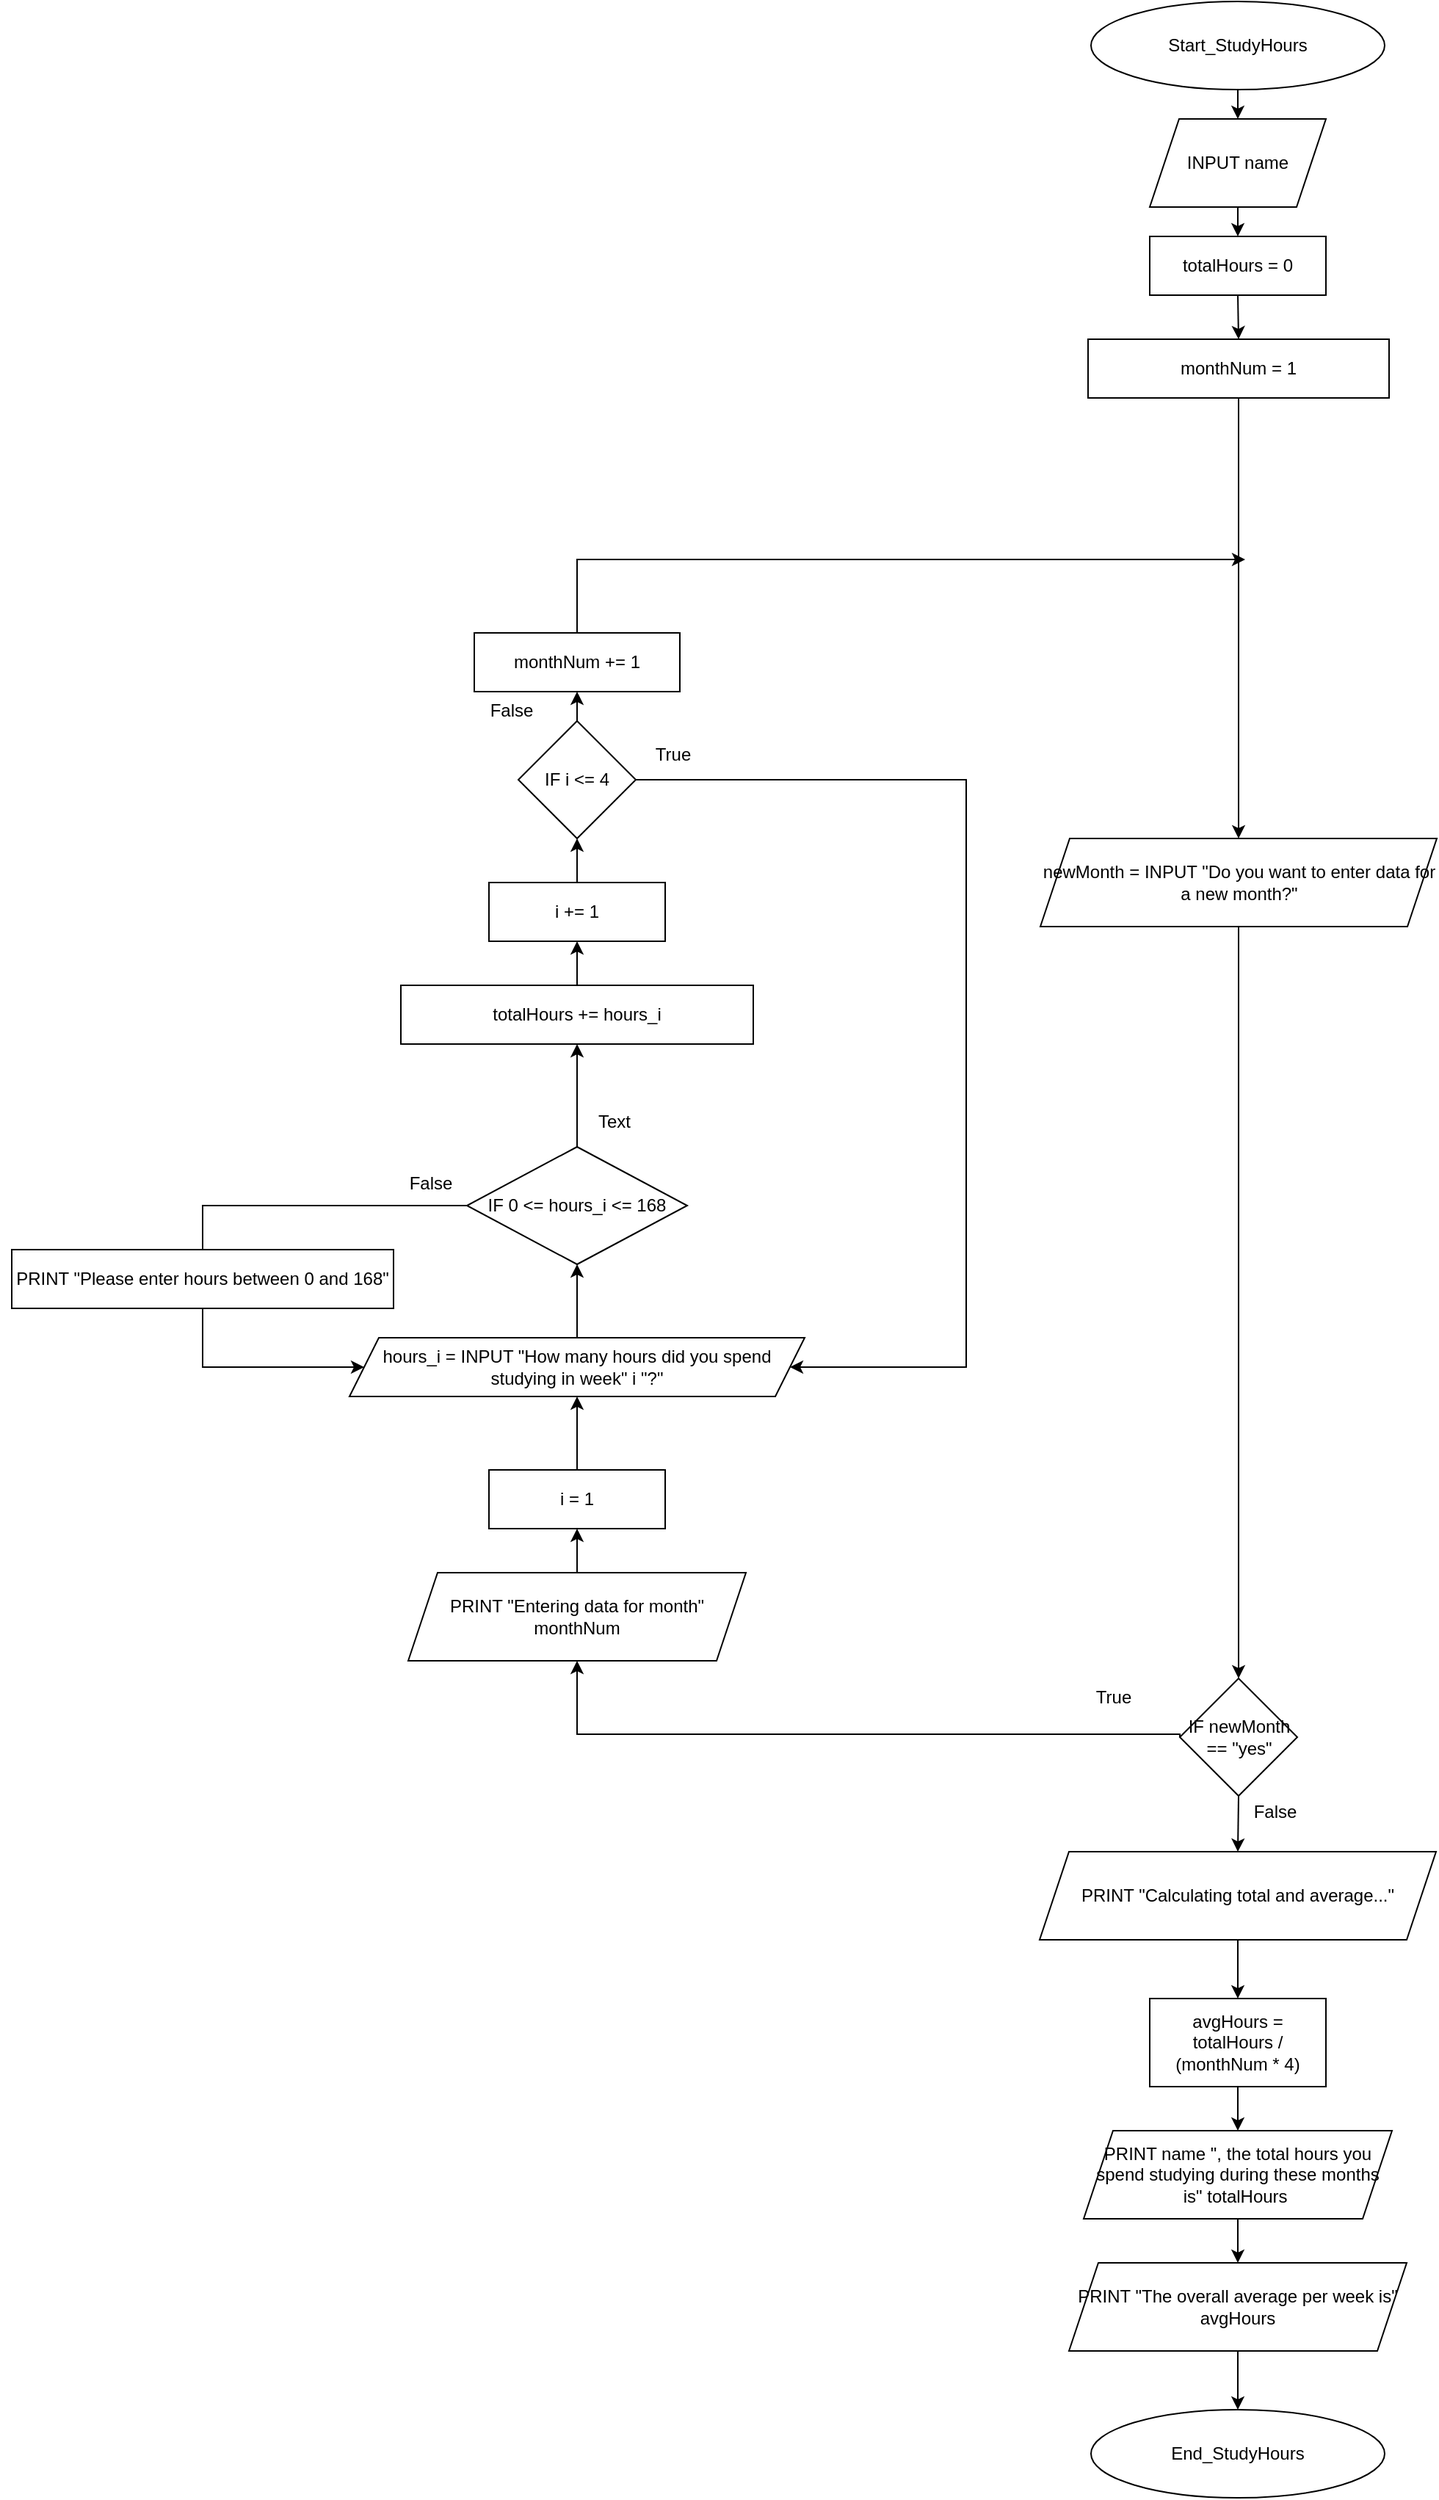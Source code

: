 <mxfile version="22.0.8" type="device" pages="3">
  <diagram name="Page-1" id="6FZozcyZUqcYuDXdWh_8">
    <mxGraphModel dx="2001" dy="674" grid="1" gridSize="10" guides="1" tooltips="1" connect="1" arrows="1" fold="1" page="1" pageScale="1" pageWidth="850" pageHeight="1100" math="0" shadow="0">
      <root>
        <mxCell id="0" />
        <mxCell id="1" parent="0" />
        <mxCell id="jX2BZYwRu3wBl6ifN49M-5" style="edgeStyle=orthogonalEdgeStyle;rounded=0;orthogonalLoop=1;jettySize=auto;html=1;exitX=0.5;exitY=1;exitDx=0;exitDy=0;entryX=0.5;entryY=0;entryDx=0;entryDy=0;" parent="1" source="vbahfQEjgKhKxEBAWPp8-1" target="vbahfQEjgKhKxEBAWPp8-2" edge="1">
          <mxGeometry relative="1" as="geometry" />
        </mxCell>
        <mxCell id="vbahfQEjgKhKxEBAWPp8-1" value="Start_StudyHours" style="ellipse;whiteSpace=wrap;html=1;" parent="1" vertex="1">
          <mxGeometry x="325" y="30" width="200" height="60" as="geometry" />
        </mxCell>
        <mxCell id="jX2BZYwRu3wBl6ifN49M-6" style="edgeStyle=orthogonalEdgeStyle;rounded=0;orthogonalLoop=1;jettySize=auto;html=1;exitX=0.5;exitY=1;exitDx=0;exitDy=0;entryX=0.5;entryY=0;entryDx=0;entryDy=0;" parent="1" source="vbahfQEjgKhKxEBAWPp8-2" target="vbahfQEjgKhKxEBAWPp8-5" edge="1">
          <mxGeometry relative="1" as="geometry" />
        </mxCell>
        <mxCell id="vbahfQEjgKhKxEBAWPp8-2" value="INPUT name" style="shape=parallelogram;perimeter=parallelogramPerimeter;whiteSpace=wrap;html=1;fixedSize=1;" parent="1" vertex="1">
          <mxGeometry x="365" y="110" width="120" height="60" as="geometry" />
        </mxCell>
        <mxCell id="jX2BZYwRu3wBl6ifN49M-4" style="edgeStyle=orthogonalEdgeStyle;rounded=0;orthogonalLoop=1;jettySize=auto;html=1;exitX=0.5;exitY=1;exitDx=0;exitDy=0;entryX=0.5;entryY=0;entryDx=0;entryDy=0;" parent="1" source="vbahfQEjgKhKxEBAWPp8-3" target="vbahfQEjgKhKxEBAWPp8-21" edge="1">
          <mxGeometry relative="1" as="geometry" />
        </mxCell>
        <mxCell id="vbahfQEjgKhKxEBAWPp8-3" value="newMonth = INPUT &quot;Do you want to enter data for a new month?&quot;" style="shape=parallelogram;perimeter=parallelogramPerimeter;whiteSpace=wrap;html=1;fixedSize=1;" parent="1" vertex="1">
          <mxGeometry x="290.5" y="600" width="270" height="60" as="geometry" />
        </mxCell>
        <mxCell id="jX2BZYwRu3wBl6ifN49M-7" style="edgeStyle=orthogonalEdgeStyle;rounded=0;orthogonalLoop=1;jettySize=auto;html=1;exitX=0.5;exitY=1;exitDx=0;exitDy=0;entryX=0.5;entryY=0;entryDx=0;entryDy=0;" parent="1" source="vbahfQEjgKhKxEBAWPp8-5" target="vbahfQEjgKhKxEBAWPp8-20" edge="1">
          <mxGeometry relative="1" as="geometry" />
        </mxCell>
        <mxCell id="vbahfQEjgKhKxEBAWPp8-5" value="totalHours = 0" style="rounded=0;whiteSpace=wrap;html=1;" parent="1" vertex="1">
          <mxGeometry x="365" y="190" width="120" height="40" as="geometry" />
        </mxCell>
        <mxCell id="O985KqMexDWeNWQUxTB4-23" style="edgeStyle=orthogonalEdgeStyle;rounded=0;orthogonalLoop=1;jettySize=auto;html=1;exitX=0.5;exitY=0;exitDx=0;exitDy=0;entryX=0.5;entryY=1;entryDx=0;entryDy=0;" edge="1" parent="1" source="vbahfQEjgKhKxEBAWPp8-7" target="O985KqMexDWeNWQUxTB4-13">
          <mxGeometry relative="1" as="geometry" />
        </mxCell>
        <mxCell id="vbahfQEjgKhKxEBAWPp8-7" value="i = 1" style="whiteSpace=wrap;html=1;" parent="1" vertex="1">
          <mxGeometry x="-85" y="1030" width="120" height="40" as="geometry" />
        </mxCell>
        <mxCell id="jX2BZYwRu3wBl6ifN49M-13" style="edgeStyle=orthogonalEdgeStyle;rounded=0;orthogonalLoop=1;jettySize=auto;html=1;exitX=0.5;exitY=0;exitDx=0;exitDy=0;entryX=0.5;entryY=1;entryDx=0;entryDy=0;" parent="1" source="vbahfQEjgKhKxEBAWPp8-9" target="vbahfQEjgKhKxEBAWPp8-13" edge="1">
          <mxGeometry relative="1" as="geometry" />
        </mxCell>
        <mxCell id="vbahfQEjgKhKxEBAWPp8-9" value="i += 1" style="rounded=0;whiteSpace=wrap;html=1;" parent="1" vertex="1">
          <mxGeometry x="-85" y="630" width="120" height="40" as="geometry" />
        </mxCell>
        <mxCell id="jX2BZYwRu3wBl6ifN49M-20" style="edgeStyle=orthogonalEdgeStyle;rounded=0;orthogonalLoop=1;jettySize=auto;html=1;exitX=0.5;exitY=0;exitDx=0;exitDy=0;entryX=0.5;entryY=1;entryDx=0;entryDy=0;" parent="1" source="vbahfQEjgKhKxEBAWPp8-13" target="jX2BZYwRu3wBl6ifN49M-19" edge="1">
          <mxGeometry relative="1" as="geometry" />
        </mxCell>
        <mxCell id="O985KqMexDWeNWQUxTB4-27" style="edgeStyle=orthogonalEdgeStyle;rounded=0;orthogonalLoop=1;jettySize=auto;html=1;exitX=1;exitY=0.5;exitDx=0;exitDy=0;entryX=1;entryY=0.5;entryDx=0;entryDy=0;" edge="1" parent="1" source="vbahfQEjgKhKxEBAWPp8-13" target="O985KqMexDWeNWQUxTB4-13">
          <mxGeometry relative="1" as="geometry">
            <Array as="points">
              <mxPoint x="240" y="560" />
              <mxPoint x="240" y="960" />
            </Array>
          </mxGeometry>
        </mxCell>
        <mxCell id="vbahfQEjgKhKxEBAWPp8-13" value="IF i &amp;lt;= 4" style="rhombus;whiteSpace=wrap;html=1;" parent="1" vertex="1">
          <mxGeometry x="-65" y="520" width="80" height="80" as="geometry" />
        </mxCell>
        <mxCell id="jX2BZYwRu3wBl6ifN49M-12" style="edgeStyle=orthogonalEdgeStyle;rounded=0;orthogonalLoop=1;jettySize=auto;html=1;exitX=0.5;exitY=0;exitDx=0;exitDy=0;entryX=0.5;entryY=1;entryDx=0;entryDy=0;" parent="1" source="vbahfQEjgKhKxEBAWPp8-16" target="vbahfQEjgKhKxEBAWPp8-9" edge="1">
          <mxGeometry relative="1" as="geometry" />
        </mxCell>
        <mxCell id="vbahfQEjgKhKxEBAWPp8-16" value="totalHours += hours_i" style="rounded=0;whiteSpace=wrap;html=1;" parent="1" vertex="1">
          <mxGeometry x="-145" y="700" width="240" height="40" as="geometry" />
        </mxCell>
        <mxCell id="jX2BZYwRu3wBl6ifN49M-8" style="edgeStyle=orthogonalEdgeStyle;rounded=0;orthogonalLoop=1;jettySize=auto;html=1;exitX=0.5;exitY=1;exitDx=0;exitDy=0;entryX=0.5;entryY=0;entryDx=0;entryDy=0;" parent="1" source="vbahfQEjgKhKxEBAWPp8-20" target="vbahfQEjgKhKxEBAWPp8-3" edge="1">
          <mxGeometry relative="1" as="geometry" />
        </mxCell>
        <mxCell id="vbahfQEjgKhKxEBAWPp8-20" value="monthNum = 1" style="rounded=0;whiteSpace=wrap;html=1;" parent="1" vertex="1">
          <mxGeometry x="323" y="260" width="205" height="40" as="geometry" />
        </mxCell>
        <mxCell id="jX2BZYwRu3wBl6ifN49M-27" style="edgeStyle=orthogonalEdgeStyle;rounded=0;orthogonalLoop=1;jettySize=auto;html=1;exitX=0.5;exitY=1;exitDx=0;exitDy=0;entryX=0.5;entryY=0;entryDx=0;entryDy=0;" parent="1" source="vbahfQEjgKhKxEBAWPp8-21" target="jX2BZYwRu3wBl6ifN49M-25" edge="1">
          <mxGeometry relative="1" as="geometry" />
        </mxCell>
        <mxCell id="vbahfQEjgKhKxEBAWPp8-21" value="IF newMonth == &quot;yes&quot;" style="rhombus;whiteSpace=wrap;html=1;" parent="1" vertex="1">
          <mxGeometry x="385.5" y="1172" width="80" height="80" as="geometry" />
        </mxCell>
        <mxCell id="jX2BZYwRu3wBl6ifN49M-2" value="" style="edgeStyle=orthogonalEdgeStyle;rounded=0;orthogonalLoop=1;jettySize=auto;html=1;exitX=0;exitY=0.5;exitDx=0;exitDy=0;entryX=0.5;entryY=1;entryDx=0;entryDy=0;" parent="1" source="vbahfQEjgKhKxEBAWPp8-21" target="jX2BZYwRu3wBl6ifN49M-1" edge="1">
          <mxGeometry relative="1" as="geometry">
            <mxPoint x="385" y="1090" as="sourcePoint" />
            <mxPoint x="-25" y="1070" as="targetPoint" />
            <Array as="points">
              <mxPoint x="386" y="1210" />
              <mxPoint x="-25" y="1210" />
            </Array>
          </mxGeometry>
        </mxCell>
        <mxCell id="jX2BZYwRu3wBl6ifN49M-17" style="edgeStyle=orthogonalEdgeStyle;rounded=0;orthogonalLoop=1;jettySize=auto;html=1;exitX=0.5;exitY=0;exitDx=0;exitDy=0;entryX=0.5;entryY=1;entryDx=0;entryDy=0;" parent="1" source="jX2BZYwRu3wBl6ifN49M-1" target="vbahfQEjgKhKxEBAWPp8-7" edge="1">
          <mxGeometry relative="1" as="geometry" />
        </mxCell>
        <mxCell id="jX2BZYwRu3wBl6ifN49M-1" value="PRINT &quot;Entering data for month&quot; monthNum" style="shape=parallelogram;perimeter=parallelogramPerimeter;whiteSpace=wrap;html=1;fixedSize=1;" parent="1" vertex="1">
          <mxGeometry x="-140" y="1100" width="230" height="60" as="geometry" />
        </mxCell>
        <mxCell id="jX2BZYwRu3wBl6ifN49M-21" style="edgeStyle=orthogonalEdgeStyle;rounded=0;orthogonalLoop=1;jettySize=auto;html=1;exitX=0.5;exitY=0;exitDx=0;exitDy=0;" parent="1" source="jX2BZYwRu3wBl6ifN49M-19" edge="1">
          <mxGeometry relative="1" as="geometry">
            <mxPoint x="430" y="410" as="targetPoint" />
            <Array as="points">
              <mxPoint x="-25" y="410" />
            </Array>
          </mxGeometry>
        </mxCell>
        <mxCell id="jX2BZYwRu3wBl6ifN49M-19" value="monthNum += 1" style="whiteSpace=wrap;html=1;" parent="1" vertex="1">
          <mxGeometry x="-95" y="460" width="140" height="40" as="geometry" />
        </mxCell>
        <mxCell id="jX2BZYwRu3wBl6ifN49M-22" value="True" style="text;html=1;align=center;verticalAlign=middle;resizable=0;points=[];autosize=1;strokeColor=none;fillColor=none;" parent="1" vertex="1">
          <mxGeometry x="315" y="1170" width="50" height="30" as="geometry" />
        </mxCell>
        <mxCell id="jX2BZYwRu3wBl6ifN49M-23" value="True" style="text;html=1;align=center;verticalAlign=middle;resizable=0;points=[];autosize=1;strokeColor=none;fillColor=none;" parent="1" vertex="1">
          <mxGeometry x="15" y="528" width="50" height="30" as="geometry" />
        </mxCell>
        <mxCell id="jX2BZYwRu3wBl6ifN49M-24" value="False" style="text;html=1;align=center;verticalAlign=middle;resizable=0;points=[];autosize=1;strokeColor=none;fillColor=none;" parent="1" vertex="1">
          <mxGeometry x="-95" y="498" width="50" height="30" as="geometry" />
        </mxCell>
        <mxCell id="jX2BZYwRu3wBl6ifN49M-28" style="edgeStyle=orthogonalEdgeStyle;rounded=0;orthogonalLoop=1;jettySize=auto;html=1;exitX=0.5;exitY=1;exitDx=0;exitDy=0;entryX=0.5;entryY=0;entryDx=0;entryDy=0;" parent="1" source="jX2BZYwRu3wBl6ifN49M-25" target="jX2BZYwRu3wBl6ifN49M-26" edge="1">
          <mxGeometry relative="1" as="geometry" />
        </mxCell>
        <mxCell id="jX2BZYwRu3wBl6ifN49M-25" value="PRINT &quot;Calculating total and average...&quot;" style="shape=parallelogram;perimeter=parallelogramPerimeter;whiteSpace=wrap;html=1;fixedSize=1;" parent="1" vertex="1">
          <mxGeometry x="290" y="1290" width="270" height="60" as="geometry" />
        </mxCell>
        <mxCell id="jX2BZYwRu3wBl6ifN49M-30" style="edgeStyle=orthogonalEdgeStyle;rounded=0;orthogonalLoop=1;jettySize=auto;html=1;exitX=0.5;exitY=1;exitDx=0;exitDy=0;entryX=0.5;entryY=0;entryDx=0;entryDy=0;" parent="1" source="jX2BZYwRu3wBl6ifN49M-26" target="jX2BZYwRu3wBl6ifN49M-29" edge="1">
          <mxGeometry relative="1" as="geometry" />
        </mxCell>
        <mxCell id="jX2BZYwRu3wBl6ifN49M-26" value="avgHours = totalHours / (monthNum * 4)" style="rounded=0;whiteSpace=wrap;html=1;" parent="1" vertex="1">
          <mxGeometry x="365" y="1390" width="120" height="60" as="geometry" />
        </mxCell>
        <mxCell id="jX2BZYwRu3wBl6ifN49M-33" style="edgeStyle=orthogonalEdgeStyle;rounded=0;orthogonalLoop=1;jettySize=auto;html=1;exitX=0.5;exitY=1;exitDx=0;exitDy=0;entryX=0.5;entryY=0;entryDx=0;entryDy=0;" parent="1" source="jX2BZYwRu3wBl6ifN49M-29" target="jX2BZYwRu3wBl6ifN49M-32" edge="1">
          <mxGeometry relative="1" as="geometry" />
        </mxCell>
        <mxCell id="jX2BZYwRu3wBl6ifN49M-29" value="PRINT name &quot;, the total hours you spend studying during these months is&quot; totalHours&amp;nbsp;" style="shape=parallelogram;perimeter=parallelogramPerimeter;whiteSpace=wrap;html=1;fixedSize=1;" parent="1" vertex="1">
          <mxGeometry x="320" y="1480" width="210" height="60" as="geometry" />
        </mxCell>
        <mxCell id="jX2BZYwRu3wBl6ifN49M-31" value="False" style="text;html=1;align=center;verticalAlign=middle;resizable=0;points=[];autosize=1;strokeColor=none;fillColor=none;" parent="1" vertex="1">
          <mxGeometry x="425" y="1248" width="50" height="30" as="geometry" />
        </mxCell>
        <mxCell id="jX2BZYwRu3wBl6ifN49M-35" style="edgeStyle=orthogonalEdgeStyle;rounded=0;orthogonalLoop=1;jettySize=auto;html=1;exitX=0.5;exitY=1;exitDx=0;exitDy=0;entryX=0.5;entryY=0;entryDx=0;entryDy=0;" parent="1" source="jX2BZYwRu3wBl6ifN49M-32" target="jX2BZYwRu3wBl6ifN49M-34" edge="1">
          <mxGeometry relative="1" as="geometry" />
        </mxCell>
        <mxCell id="jX2BZYwRu3wBl6ifN49M-32" value="PRINT &quot;The overall average per week is&quot; avgHours" style="shape=parallelogram;perimeter=parallelogramPerimeter;whiteSpace=wrap;html=1;fixedSize=1;" parent="1" vertex="1">
          <mxGeometry x="310" y="1570" width="230" height="60" as="geometry" />
        </mxCell>
        <mxCell id="jX2BZYwRu3wBl6ifN49M-34" value="End_StudyHours" style="ellipse;whiteSpace=wrap;html=1;" parent="1" vertex="1">
          <mxGeometry x="325" y="1670" width="200" height="60" as="geometry" />
        </mxCell>
        <mxCell id="O985KqMexDWeNWQUxTB4-12" style="edgeStyle=orthogonalEdgeStyle;rounded=0;orthogonalLoop=1;jettySize=auto;html=1;exitX=0.5;exitY=0;exitDx=0;exitDy=0;entryX=0.5;entryY=1;entryDx=0;entryDy=0;" edge="1" parent="1" source="O985KqMexDWeNWQUxTB4-13" target="O985KqMexDWeNWQUxTB4-19">
          <mxGeometry relative="1" as="geometry" />
        </mxCell>
        <mxCell id="O985KqMexDWeNWQUxTB4-13" value="hours_i = INPUT &quot;How many hours did you spend studying in week&quot; i &quot;?&quot;" style="shape=parallelogram;perimeter=parallelogramPerimeter;whiteSpace=wrap;html=1;fixedSize=1;" vertex="1" parent="1">
          <mxGeometry x="-180" y="940" width="310" height="40" as="geometry" />
        </mxCell>
        <mxCell id="O985KqMexDWeNWQUxTB4-18" style="edgeStyle=orthogonalEdgeStyle;rounded=0;orthogonalLoop=1;jettySize=auto;html=1;exitX=0;exitY=0.5;exitDx=0;exitDy=0;entryX=0;entryY=0.5;entryDx=0;entryDy=0;" edge="1" parent="1" source="O985KqMexDWeNWQUxTB4-22" target="O985KqMexDWeNWQUxTB4-13">
          <mxGeometry relative="1" as="geometry">
            <mxPoint x="-260" y="910" as="targetPoint" />
            <Array as="points">
              <mxPoint x="-280" y="960" />
            </Array>
          </mxGeometry>
        </mxCell>
        <mxCell id="O985KqMexDWeNWQUxTB4-24" style="edgeStyle=orthogonalEdgeStyle;rounded=0;orthogonalLoop=1;jettySize=auto;html=1;exitX=0.5;exitY=0;exitDx=0;exitDy=0;entryX=0.5;entryY=1;entryDx=0;entryDy=0;" edge="1" parent="1" source="O985KqMexDWeNWQUxTB4-19" target="vbahfQEjgKhKxEBAWPp8-16">
          <mxGeometry relative="1" as="geometry" />
        </mxCell>
        <mxCell id="O985KqMexDWeNWQUxTB4-19" value="IF 0 &amp;lt;= hours_i &amp;lt;= 168" style="rhombus;whiteSpace=wrap;html=1;" vertex="1" parent="1">
          <mxGeometry x="-100" y="810" width="150" height="80" as="geometry" />
        </mxCell>
        <mxCell id="O985KqMexDWeNWQUxTB4-20" value="False" style="text;html=1;align=center;verticalAlign=middle;resizable=0;points=[];autosize=1;strokeColor=none;fillColor=none;" vertex="1" parent="1">
          <mxGeometry x="-150" y="820" width="50" height="30" as="geometry" />
        </mxCell>
        <mxCell id="O985KqMexDWeNWQUxTB4-21" value="" style="edgeStyle=orthogonalEdgeStyle;rounded=0;orthogonalLoop=1;jettySize=auto;html=1;exitX=0;exitY=0.5;exitDx=0;exitDy=0;entryX=0;entryY=0.5;entryDx=0;entryDy=0;" edge="1" parent="1" source="O985KqMexDWeNWQUxTB4-19" target="O985KqMexDWeNWQUxTB4-22">
          <mxGeometry relative="1" as="geometry">
            <mxPoint x="-170" y="960" as="targetPoint" />
            <mxPoint x="-100" y="850" as="sourcePoint" />
            <Array as="points">
              <mxPoint x="-280" y="850" />
            </Array>
          </mxGeometry>
        </mxCell>
        <mxCell id="O985KqMexDWeNWQUxTB4-22" value="PRINT &quot;Please enter hours between 0 and 168&quot;" style="rounded=0;whiteSpace=wrap;html=1;" vertex="1" parent="1">
          <mxGeometry x="-410" y="880" width="260" height="40" as="geometry" />
        </mxCell>
        <mxCell id="O985KqMexDWeNWQUxTB4-25" value="Text" style="text;html=1;align=center;verticalAlign=middle;resizable=0;points=[];autosize=1;strokeColor=none;fillColor=none;" vertex="1" parent="1">
          <mxGeometry x="-25" y="778" width="50" height="30" as="geometry" />
        </mxCell>
      </root>
    </mxGraphModel>
  </diagram>
  <diagram id="M61s5AGEHdA2Pbsuj6W5" name="Page-2">
    <mxGraphModel dx="2541" dy="478" grid="1" gridSize="10" guides="1" tooltips="1" connect="1" arrows="1" fold="1" page="1" pageScale="1" pageWidth="850" pageHeight="1100" math="0" shadow="0">
      <root>
        <mxCell id="0" />
        <mxCell id="1" parent="0" />
        <mxCell id="iDIsNodAugzC5223pwOJ-1" style="edgeStyle=orthogonalEdgeStyle;rounded=0;orthogonalLoop=1;jettySize=auto;html=1;exitX=0.5;exitY=1;exitDx=0;exitDy=0;entryX=0.5;entryY=0;entryDx=0;entryDy=0;" parent="1" source="iDIsNodAugzC5223pwOJ-2" target="iDIsNodAugzC5223pwOJ-4" edge="1">
          <mxGeometry relative="1" as="geometry" />
        </mxCell>
        <mxCell id="iDIsNodAugzC5223pwOJ-2" value="Start_StudyHours" style="ellipse;whiteSpace=wrap;html=1;" parent="1" vertex="1">
          <mxGeometry x="325" y="30" width="200" height="60" as="geometry" />
        </mxCell>
        <mxCell id="iDIsNodAugzC5223pwOJ-3" style="edgeStyle=orthogonalEdgeStyle;rounded=0;orthogonalLoop=1;jettySize=auto;html=1;exitX=0.5;exitY=1;exitDx=0;exitDy=0;entryX=0.5;entryY=0;entryDx=0;entryDy=0;" parent="1" source="iDIsNodAugzC5223pwOJ-4" target="iDIsNodAugzC5223pwOJ-8" edge="1">
          <mxGeometry relative="1" as="geometry" />
        </mxCell>
        <mxCell id="iDIsNodAugzC5223pwOJ-4" value="INPUT name" style="shape=parallelogram;perimeter=parallelogramPerimeter;whiteSpace=wrap;html=1;fixedSize=1;" parent="1" vertex="1">
          <mxGeometry x="365" y="110" width="120" height="60" as="geometry" />
        </mxCell>
        <mxCell id="iDIsNodAugzC5223pwOJ-5" style="edgeStyle=orthogonalEdgeStyle;rounded=0;orthogonalLoop=1;jettySize=auto;html=1;exitX=0.5;exitY=1;exitDx=0;exitDy=0;entryX=0.5;entryY=0;entryDx=0;entryDy=0;" parent="1" source="iDIsNodAugzC5223pwOJ-6" target="iDIsNodAugzC5223pwOJ-23" edge="1">
          <mxGeometry relative="1" as="geometry">
            <mxPoint x="425.5" y="780" as="sourcePoint" />
          </mxGeometry>
        </mxCell>
        <mxCell id="iDIsNodAugzC5223pwOJ-6" value="newMonth = INPUT &quot;Do you want to enter data for a new month?&quot;" style="shape=parallelogram;perimeter=parallelogramPerimeter;whiteSpace=wrap;html=1;fixedSize=1;" parent="1" vertex="1">
          <mxGeometry x="290.5" y="720" width="270" height="60" as="geometry" />
        </mxCell>
        <mxCell id="iDIsNodAugzC5223pwOJ-7" style="edgeStyle=orthogonalEdgeStyle;rounded=0;orthogonalLoop=1;jettySize=auto;html=1;exitX=0.5;exitY=1;exitDx=0;exitDy=0;entryX=0.5;entryY=0;entryDx=0;entryDy=0;" parent="1" source="iDIsNodAugzC5223pwOJ-8" target="iDIsNodAugzC5223pwOJ-21" edge="1">
          <mxGeometry relative="1" as="geometry" />
        </mxCell>
        <mxCell id="iDIsNodAugzC5223pwOJ-8" value="totalHours = 0" style="rounded=0;whiteSpace=wrap;html=1;" parent="1" vertex="1">
          <mxGeometry x="365" y="190" width="120" height="40" as="geometry" />
        </mxCell>
        <mxCell id="iDIsNodAugzC5223pwOJ-13" style="edgeStyle=orthogonalEdgeStyle;rounded=0;orthogonalLoop=1;jettySize=auto;html=1;exitX=0.5;exitY=0;exitDx=0;exitDy=0;entryX=0.5;entryY=1;entryDx=0;entryDy=0;" parent="1" source="iDIsNodAugzC5223pwOJ-14" target="iDIsNodAugzC5223pwOJ-17" edge="1">
          <mxGeometry relative="1" as="geometry" />
        </mxCell>
        <mxCell id="0kHLCP4avSaXTJ4f7KQ3-24" style="edgeStyle=orthogonalEdgeStyle;rounded=0;orthogonalLoop=1;jettySize=auto;html=1;exitX=1;exitY=0.5;exitDx=0;exitDy=0;entryX=1;entryY=0.5;entryDx=0;entryDy=0;" edge="1" parent="1" source="iDIsNodAugzC5223pwOJ-17" target="0kHLCP4avSaXTJ4f7KQ3-13">
          <mxGeometry relative="1" as="geometry">
            <Array as="points">
              <mxPoint x="210" y="560" />
              <mxPoint x="210" y="1410" />
            </Array>
          </mxGeometry>
        </mxCell>
        <mxCell id="iDIsNodAugzC5223pwOJ-14" value="i += 1" style="rounded=0;whiteSpace=wrap;html=1;" parent="1" vertex="1">
          <mxGeometry x="-85" y="620" width="120" height="40" as="geometry" />
        </mxCell>
        <mxCell id="iDIsNodAugzC5223pwOJ-16" style="edgeStyle=orthogonalEdgeStyle;rounded=0;orthogonalLoop=1;jettySize=auto;html=1;exitX=0.5;exitY=0;exitDx=0;exitDy=0;entryX=0.5;entryY=1;entryDx=0;entryDy=0;" parent="1" source="iDIsNodAugzC5223pwOJ-17" target="iDIsNodAugzC5223pwOJ-28" edge="1">
          <mxGeometry relative="1" as="geometry" />
        </mxCell>
        <mxCell id="iDIsNodAugzC5223pwOJ-17" value="IF i &amp;lt;= 4" style="rhombus;whiteSpace=wrap;html=1;" parent="1" vertex="1">
          <mxGeometry x="-65" y="520" width="80" height="80" as="geometry" />
        </mxCell>
        <mxCell id="iDIsNodAugzC5223pwOJ-54" style="edgeStyle=orthogonalEdgeStyle;rounded=0;orthogonalLoop=1;jettySize=auto;html=1;exitX=0.5;exitY=0;exitDx=0;exitDy=0;entryX=0.5;entryY=1;entryDx=0;entryDy=0;" parent="1" source="0kHLCP4avSaXTJ4f7KQ3-19" target="iDIsNodAugzC5223pwOJ-45" edge="1">
          <mxGeometry relative="1" as="geometry">
            <mxPoint x="-25" y="1250" as="sourcePoint" />
          </mxGeometry>
        </mxCell>
        <mxCell id="iDIsNodAugzC5223pwOJ-20" style="edgeStyle=orthogonalEdgeStyle;rounded=0;orthogonalLoop=1;jettySize=auto;html=1;exitX=0.5;exitY=1;exitDx=0;exitDy=0;entryX=0.5;entryY=0;entryDx=0;entryDy=0;" parent="1" source="iDIsNodAugzC5223pwOJ-21" target="iDIsNodAugzC5223pwOJ-6" edge="1">
          <mxGeometry relative="1" as="geometry" />
        </mxCell>
        <mxCell id="iDIsNodAugzC5223pwOJ-21" value="monthNum = 1" style="rounded=0;whiteSpace=wrap;html=1;" parent="1" vertex="1">
          <mxGeometry x="323" y="260" width="205" height="40" as="geometry" />
        </mxCell>
        <mxCell id="iDIsNodAugzC5223pwOJ-22" style="edgeStyle=orthogonalEdgeStyle;rounded=0;orthogonalLoop=1;jettySize=auto;html=1;exitX=0.5;exitY=1;exitDx=0;exitDy=0;entryX=0.5;entryY=0;entryDx=0;entryDy=0;" parent="1" source="iDIsNodAugzC5223pwOJ-23" target="iDIsNodAugzC5223pwOJ-33" edge="1">
          <mxGeometry relative="1" as="geometry" />
        </mxCell>
        <mxCell id="iDIsNodAugzC5223pwOJ-43" style="edgeStyle=orthogonalEdgeStyle;rounded=0;orthogonalLoop=1;jettySize=auto;html=1;exitX=0;exitY=0.5;exitDx=0;exitDy=0;entryX=0.5;entryY=1;entryDx=0;entryDy=0;" parent="1" source="iDIsNodAugzC5223pwOJ-23" target="iDIsNodAugzC5223pwOJ-42" edge="1">
          <mxGeometry relative="1" as="geometry" />
        </mxCell>
        <mxCell id="iDIsNodAugzC5223pwOJ-23" value="IF newMonth == &quot;yes&quot;" style="rhombus;whiteSpace=wrap;html=1;" parent="1" vertex="1">
          <mxGeometry x="385.5" y="1672" width="80" height="80" as="geometry" />
        </mxCell>
        <mxCell id="iDIsNodAugzC5223pwOJ-27" style="edgeStyle=orthogonalEdgeStyle;rounded=0;orthogonalLoop=1;jettySize=auto;html=1;exitX=0.5;exitY=0;exitDx=0;exitDy=0;" parent="1" source="iDIsNodAugzC5223pwOJ-28" edge="1">
          <mxGeometry relative="1" as="geometry">
            <mxPoint x="430" y="410" as="targetPoint" />
            <Array as="points">
              <mxPoint x="-25" y="410" />
            </Array>
          </mxGeometry>
        </mxCell>
        <mxCell id="iDIsNodAugzC5223pwOJ-28" value="monthNum += 1" style="whiteSpace=wrap;html=1;" parent="1" vertex="1">
          <mxGeometry x="-95" y="460" width="140" height="40" as="geometry" />
        </mxCell>
        <mxCell id="iDIsNodAugzC5223pwOJ-29" value="True" style="text;html=1;align=center;verticalAlign=middle;resizable=0;points=[];autosize=1;strokeColor=none;fillColor=none;" parent="1" vertex="1">
          <mxGeometry x="315" y="1670" width="50" height="30" as="geometry" />
        </mxCell>
        <mxCell id="iDIsNodAugzC5223pwOJ-30" value="True" style="text;html=1;align=center;verticalAlign=middle;resizable=0;points=[];autosize=1;strokeColor=none;fillColor=none;" parent="1" vertex="1">
          <mxGeometry x="5" y="528" width="50" height="30" as="geometry" />
        </mxCell>
        <mxCell id="iDIsNodAugzC5223pwOJ-31" value="False" style="text;html=1;align=center;verticalAlign=middle;resizable=0;points=[];autosize=1;strokeColor=none;fillColor=none;" parent="1" vertex="1">
          <mxGeometry x="-95" y="498" width="50" height="30" as="geometry" />
        </mxCell>
        <mxCell id="iDIsNodAugzC5223pwOJ-32" style="edgeStyle=orthogonalEdgeStyle;rounded=0;orthogonalLoop=1;jettySize=auto;html=1;exitX=0.5;exitY=1;exitDx=0;exitDy=0;entryX=0.5;entryY=0;entryDx=0;entryDy=0;" parent="1" source="iDIsNodAugzC5223pwOJ-33" target="iDIsNodAugzC5223pwOJ-35" edge="1">
          <mxGeometry relative="1" as="geometry" />
        </mxCell>
        <mxCell id="iDIsNodAugzC5223pwOJ-33" value="PRINT &quot;Calculating total and average...&quot;" style="shape=parallelogram;perimeter=parallelogramPerimeter;whiteSpace=wrap;html=1;fixedSize=1;" parent="1" vertex="1">
          <mxGeometry x="290" y="1790" width="270" height="60" as="geometry" />
        </mxCell>
        <mxCell id="iDIsNodAugzC5223pwOJ-34" style="edgeStyle=orthogonalEdgeStyle;rounded=0;orthogonalLoop=1;jettySize=auto;html=1;exitX=0.5;exitY=1;exitDx=0;exitDy=0;entryX=0.5;entryY=0;entryDx=0;entryDy=0;" parent="1" source="iDIsNodAugzC5223pwOJ-35" target="iDIsNodAugzC5223pwOJ-37" edge="1">
          <mxGeometry relative="1" as="geometry" />
        </mxCell>
        <mxCell id="iDIsNodAugzC5223pwOJ-35" value="avgHours = totalHours / (monthNum * 4)" style="rounded=0;whiteSpace=wrap;html=1;" parent="1" vertex="1">
          <mxGeometry x="365" y="1890" width="120" height="60" as="geometry" />
        </mxCell>
        <mxCell id="iDIsNodAugzC5223pwOJ-36" style="edgeStyle=orthogonalEdgeStyle;rounded=0;orthogonalLoop=1;jettySize=auto;html=1;exitX=0.5;exitY=1;exitDx=0;exitDy=0;entryX=0.5;entryY=0;entryDx=0;entryDy=0;" parent="1" source="iDIsNodAugzC5223pwOJ-37" target="iDIsNodAugzC5223pwOJ-40" edge="1">
          <mxGeometry relative="1" as="geometry" />
        </mxCell>
        <mxCell id="iDIsNodAugzC5223pwOJ-37" value="PRINT name &quot;, the total hours you spend studying during these months is&quot; totalHours&amp;nbsp;" style="shape=parallelogram;perimeter=parallelogramPerimeter;whiteSpace=wrap;html=1;fixedSize=1;" parent="1" vertex="1">
          <mxGeometry x="320" y="1980" width="210" height="60" as="geometry" />
        </mxCell>
        <mxCell id="iDIsNodAugzC5223pwOJ-38" value="False" style="text;html=1;align=center;verticalAlign=middle;resizable=0;points=[];autosize=1;strokeColor=none;fillColor=none;" parent="1" vertex="1">
          <mxGeometry x="425" y="1748" width="50" height="30" as="geometry" />
        </mxCell>
        <mxCell id="iDIsNodAugzC5223pwOJ-39" style="edgeStyle=orthogonalEdgeStyle;rounded=0;orthogonalLoop=1;jettySize=auto;html=1;exitX=0.5;exitY=1;exitDx=0;exitDy=0;entryX=0.5;entryY=0;entryDx=0;entryDy=0;" parent="1" source="iDIsNodAugzC5223pwOJ-40" target="iDIsNodAugzC5223pwOJ-41" edge="1">
          <mxGeometry relative="1" as="geometry" />
        </mxCell>
        <mxCell id="iDIsNodAugzC5223pwOJ-40" value="PRINT &quot;The overall average per week is&quot; avgHours" style="shape=parallelogram;perimeter=parallelogramPerimeter;whiteSpace=wrap;html=1;fixedSize=1;" parent="1" vertex="1">
          <mxGeometry x="310" y="2070" width="230" height="60" as="geometry" />
        </mxCell>
        <mxCell id="iDIsNodAugzC5223pwOJ-41" value="End_StudyHours" style="ellipse;whiteSpace=wrap;html=1;" parent="1" vertex="1">
          <mxGeometry x="325" y="2170" width="200" height="60" as="geometry" />
        </mxCell>
        <mxCell id="iDIsNodAugzC5223pwOJ-44" style="edgeStyle=orthogonalEdgeStyle;rounded=0;orthogonalLoop=1;jettySize=auto;html=1;exitX=0.5;exitY=0;exitDx=0;exitDy=0;entryX=0.5;entryY=1;entryDx=0;entryDy=0;" parent="1" source="iDIsNodAugzC5223pwOJ-42" edge="1">
          <mxGeometry relative="1" as="geometry">
            <mxPoint x="-25" y="1590" as="targetPoint" />
          </mxGeometry>
        </mxCell>
        <mxCell id="iDIsNodAugzC5223pwOJ-42" value="hoursPrev = 0" style="rounded=0;whiteSpace=wrap;html=1;" parent="1" vertex="1">
          <mxGeometry x="-85" y="1620" width="120" height="60" as="geometry" />
        </mxCell>
        <mxCell id="iDIsNodAugzC5223pwOJ-55" style="edgeStyle=orthogonalEdgeStyle;rounded=0;orthogonalLoop=1;jettySize=auto;html=1;exitX=0.5;exitY=0;exitDx=0;exitDy=0;entryX=0.5;entryY=1;entryDx=0;entryDy=0;" parent="1" target="iDIsNodAugzC5223pwOJ-50" edge="1" source="iDIsNodAugzC5223pwOJ-45">
          <mxGeometry relative="1" as="geometry">
            <mxPoint x="-25" y="1120" as="sourcePoint" />
          </mxGeometry>
        </mxCell>
        <mxCell id="DraJ3vN0ORa0FI2UNeBk-2" style="edgeStyle=orthogonalEdgeStyle;rounded=0;orthogonalLoop=1;jettySize=auto;html=1;exitX=0;exitY=0.5;exitDx=0;exitDy=0;entryX=0.5;entryY=1;entryDx=0;entryDy=0;" edge="1" parent="1" source="iDIsNodAugzC5223pwOJ-45" target="iDIsNodAugzC5223pwOJ-47">
          <mxGeometry relative="1" as="geometry" />
        </mxCell>
        <mxCell id="iDIsNodAugzC5223pwOJ-45" value="if hoursPrev == 0" style="rhombus;whiteSpace=wrap;html=1;" parent="1" vertex="1">
          <mxGeometry x="-65" y="1130" width="80" height="80" as="geometry" />
        </mxCell>
        <mxCell id="iDIsNodAugzC5223pwOJ-59" style="edgeStyle=orthogonalEdgeStyle;rounded=0;orthogonalLoop=1;jettySize=auto;html=1;exitX=0.5;exitY=0;exitDx=0;exitDy=0;entryX=0.5;entryY=1;entryDx=0;entryDy=0;" parent="1" source="iDIsNodAugzC5223pwOJ-47" target="iDIsNodAugzC5223pwOJ-51" edge="1">
          <mxGeometry relative="1" as="geometry" />
        </mxCell>
        <mxCell id="iDIsNodAugzC5223pwOJ-60" style="edgeStyle=orthogonalEdgeStyle;rounded=0;orthogonalLoop=1;jettySize=auto;html=1;exitX=0;exitY=0.5;exitDx=0;exitDy=0;entryX=0.5;entryY=1;entryDx=0;entryDy=0;" parent="1" source="iDIsNodAugzC5223pwOJ-47" target="iDIsNodAugzC5223pwOJ-49" edge="1">
          <mxGeometry relative="1" as="geometry" />
        </mxCell>
        <mxCell id="iDIsNodAugzC5223pwOJ-47" value="IF hours_i &amp;lt; hoursPrev" style="rhombus;whiteSpace=wrap;html=1;" parent="1" vertex="1">
          <mxGeometry x="-370" y="1030" width="100" height="100" as="geometry" />
        </mxCell>
        <mxCell id="iDIsNodAugzC5223pwOJ-62" style="edgeStyle=orthogonalEdgeStyle;rounded=0;orthogonalLoop=1;jettySize=auto;html=1;exitX=1;exitY=0.5;exitDx=0;exitDy=0;entryX=0.5;entryY=1;entryDx=0;entryDy=0;" parent="1" source="iDIsNodAugzC5223pwOJ-49" target="iDIsNodAugzC5223pwOJ-52" edge="1">
          <mxGeometry relative="1" as="geometry" />
        </mxCell>
        <mxCell id="iDIsNodAugzC5223pwOJ-64" style="edgeStyle=orthogonalEdgeStyle;rounded=0;orthogonalLoop=1;jettySize=auto;html=1;exitX=0;exitY=0.5;exitDx=0;exitDy=0;entryX=0.5;entryY=1;entryDx=0;entryDy=0;" parent="1" source="iDIsNodAugzC5223pwOJ-49" edge="1" target="iDIsNodAugzC5223pwOJ-53">
          <mxGeometry relative="1" as="geometry">
            <mxPoint x="-700" y="800" as="targetPoint" />
          </mxGeometry>
        </mxCell>
        <mxCell id="iDIsNodAugzC5223pwOJ-49" value="IF hours_i &amp;gt; hoursPrev" style="rhombus;whiteSpace=wrap;html=1;" parent="1" vertex="1">
          <mxGeometry x="-600" y="800" width="100" height="100" as="geometry" />
        </mxCell>
        <mxCell id="iDIsNodAugzC5223pwOJ-50" value="PRINT &quot;Good effort, &quot; name" style="shape=parallelogram;perimeter=parallelogramPerimeter;whiteSpace=wrap;html=1;fixedSize=1;" parent="1" vertex="1">
          <mxGeometry x="-180" y="1060" width="310" height="40" as="geometry" />
        </mxCell>
        <mxCell id="iDIsNodAugzC5223pwOJ-51" value="PRINT &quot;You&#39;ve studied less this week compared to the last, &quot; name &quot;. Try to keep your hours up!&quot;" style="shape=parallelogram;perimeter=parallelogramPerimeter;whiteSpace=wrap;html=1;fixedSize=1;" parent="1" vertex="1">
          <mxGeometry x="-500" y="940" width="360" height="70" as="geometry" />
        </mxCell>
        <mxCell id="iDIsNodAugzC5223pwOJ-70" style="edgeStyle=orthogonalEdgeStyle;rounded=0;orthogonalLoop=1;jettySize=auto;html=1;exitX=0.5;exitY=0;exitDx=0;exitDy=0;" parent="1" source="iDIsNodAugzC5223pwOJ-52" target="iDIsNodAugzC5223pwOJ-56" edge="1">
          <mxGeometry relative="1" as="geometry">
            <Array as="points">
              <mxPoint x="-360" y="690" />
            </Array>
          </mxGeometry>
        </mxCell>
        <mxCell id="iDIsNodAugzC5223pwOJ-52" value="PRINT &quot;Great job, &quot; name &quot;!You &#39;ve increased your study hours.&quot;" style="shape=parallelogram;perimeter=parallelogramPerimeter;whiteSpace=wrap;html=1;fixedSize=1;" parent="1" vertex="1">
          <mxGeometry x="-530" y="740" width="340" height="60" as="geometry" />
        </mxCell>
        <mxCell id="iDIsNodAugzC5223pwOJ-65" style="edgeStyle=orthogonalEdgeStyle;rounded=0;orthogonalLoop=1;jettySize=auto;html=1;exitX=0.5;exitY=0;exitDx=0;exitDy=0;" parent="1" edge="1">
          <mxGeometry relative="1" as="geometry">
            <mxPoint x="-700" y="740" as="sourcePoint" />
            <mxPoint x="-25" y="690" as="targetPoint" />
            <Array as="points">
              <mxPoint x="-700" y="720" />
              <mxPoint x="-25" y="720" />
            </Array>
          </mxGeometry>
        </mxCell>
        <mxCell id="iDIsNodAugzC5223pwOJ-53" value="PRINT &quot;Good consistency, &quot; name &quot;! Keep it up!&quot;" style="shape=parallelogram;perimeter=parallelogramPerimeter;whiteSpace=wrap;html=1;fixedSize=1;" parent="1" vertex="1">
          <mxGeometry x="-820" y="740" width="240" height="60" as="geometry" />
        </mxCell>
        <mxCell id="iDIsNodAugzC5223pwOJ-61" style="edgeStyle=orthogonalEdgeStyle;rounded=0;orthogonalLoop=1;jettySize=auto;html=1;exitX=0.5;exitY=0;exitDx=0;exitDy=0;entryX=0.552;entryY=0.737;entryDx=0;entryDy=0;entryPerimeter=0;" parent="1" source="iDIsNodAugzC5223pwOJ-51" target="iDIsNodAugzC5223pwOJ-56" edge="1">
          <mxGeometry relative="1" as="geometry">
            <mxPoint x="-25" y="690" as="targetPoint" />
          </mxGeometry>
        </mxCell>
        <mxCell id="iDIsNodAugzC5223pwOJ-74" value="" style="edgeStyle=orthogonalEdgeStyle;rounded=0;orthogonalLoop=1;jettySize=auto;html=1;" parent="1" source="iDIsNodAugzC5223pwOJ-56" target="iDIsNodAugzC5223pwOJ-14" edge="1">
          <mxGeometry relative="1" as="geometry" />
        </mxCell>
        <mxCell id="iDIsNodAugzC5223pwOJ-56" value="" style="shape=waypoint;sketch=0;size=6;pointerEvents=1;points=[];fillColor=none;resizable=0;rotatable=0;perimeter=centerPerimeter;snapToPoint=1;" parent="1" vertex="1">
          <mxGeometry x="-35" y="680" width="20" height="20" as="geometry" />
        </mxCell>
        <mxCell id="iDIsNodAugzC5223pwOJ-71" style="edgeStyle=orthogonalEdgeStyle;rounded=0;orthogonalLoop=1;jettySize=auto;html=1;exitX=0.5;exitY=0;exitDx=0;exitDy=0;entryX=0.465;entryY=0.78;entryDx=0;entryDy=0;entryPerimeter=0;" parent="1" source="iDIsNodAugzC5223pwOJ-50" target="iDIsNodAugzC5223pwOJ-56" edge="1">
          <mxGeometry relative="1" as="geometry" />
        </mxCell>
        <mxCell id="DraJ3vN0ORa0FI2UNeBk-1" value="True" style="text;html=1;align=center;verticalAlign=middle;resizable=0;points=[];autosize=1;strokeColor=none;fillColor=none;" vertex="1" parent="1">
          <mxGeometry x="-25" y="1108" width="50" height="30" as="geometry" />
        </mxCell>
        <mxCell id="DraJ3vN0ORa0FI2UNeBk-3" value="False" style="text;html=1;align=center;verticalAlign=middle;resizable=0;points=[];autosize=1;strokeColor=none;fillColor=none;" vertex="1" parent="1">
          <mxGeometry x="-120" y="1130" width="50" height="30" as="geometry" />
        </mxCell>
        <mxCell id="DraJ3vN0ORa0FI2UNeBk-4" value="True" style="text;html=1;align=center;verticalAlign=middle;resizable=0;points=[];autosize=1;strokeColor=none;fillColor=none;" vertex="1" parent="1">
          <mxGeometry x="-310" y="1020" width="50" height="30" as="geometry" />
        </mxCell>
        <mxCell id="DraJ3vN0ORa0FI2UNeBk-5" value="True" style="text;html=1;align=center;verticalAlign=middle;resizable=0;points=[];autosize=1;strokeColor=none;fillColor=none;" vertex="1" parent="1">
          <mxGeometry x="-425" y="810" width="50" height="30" as="geometry" />
        </mxCell>
        <mxCell id="DraJ3vN0ORa0FI2UNeBk-6" value="False" style="text;html=1;align=center;verticalAlign=middle;resizable=0;points=[];autosize=1;strokeColor=none;fillColor=none;" vertex="1" parent="1">
          <mxGeometry x="-410" y="1050" width="50" height="30" as="geometry" />
        </mxCell>
        <mxCell id="DraJ3vN0ORa0FI2UNeBk-7" value="False" style="text;html=1;align=center;verticalAlign=middle;resizable=0;points=[];autosize=1;strokeColor=none;fillColor=none;" vertex="1" parent="1">
          <mxGeometry x="-640" y="820" width="50" height="30" as="geometry" />
        </mxCell>
        <mxCell id="DraJ3vN0ORa0FI2UNeBk-8" value="Here, hoursPrev == hours_i" style="text;html=1;align=center;verticalAlign=middle;resizable=0;points=[];autosize=1;strokeColor=none;fillColor=none;" vertex="1" parent="1">
          <mxGeometry x="-1035" y="698" width="170" height="30" as="geometry" />
        </mxCell>
        <mxCell id="0kHLCP4avSaXTJ4f7KQ3-12" style="edgeStyle=orthogonalEdgeStyle;rounded=0;orthogonalLoop=1;jettySize=auto;html=1;exitX=0.5;exitY=0;exitDx=0;exitDy=0;entryX=0.5;entryY=1;entryDx=0;entryDy=0;" edge="1" parent="1" source="0kHLCP4avSaXTJ4f7KQ3-13" target="0kHLCP4avSaXTJ4f7KQ3-19">
          <mxGeometry relative="1" as="geometry" />
        </mxCell>
        <mxCell id="0kHLCP4avSaXTJ4f7KQ3-13" value="hours_i = INPUT &quot;How many hours did you spend studying in week&quot; i &quot;?&quot;" style="shape=parallelogram;perimeter=parallelogramPerimeter;whiteSpace=wrap;html=1;fixedSize=1;" vertex="1" parent="1">
          <mxGeometry x="-180" y="1390" width="310" height="40" as="geometry" />
        </mxCell>
        <mxCell id="0kHLCP4avSaXTJ4f7KQ3-14" style="edgeStyle=orthogonalEdgeStyle;rounded=0;orthogonalLoop=1;jettySize=auto;html=1;exitX=0.5;exitY=0;exitDx=0;exitDy=0;entryX=0.5;entryY=1;entryDx=0;entryDy=0;" edge="1" parent="1" source="0kHLCP4avSaXTJ4f7KQ3-15" target="0kHLCP4avSaXTJ4f7KQ3-13">
          <mxGeometry relative="1" as="geometry" />
        </mxCell>
        <mxCell id="0kHLCP4avSaXTJ4f7KQ3-15" value="i = 1" style="whiteSpace=wrap;html=1;" vertex="1" parent="1">
          <mxGeometry x="-85" y="1460" width="120" height="40" as="geometry" />
        </mxCell>
        <mxCell id="0kHLCP4avSaXTJ4f7KQ3-16" style="edgeStyle=orthogonalEdgeStyle;rounded=0;orthogonalLoop=1;jettySize=auto;html=1;exitX=0.5;exitY=0;exitDx=0;exitDy=0;entryX=0.5;entryY=1;entryDx=0;entryDy=0;" edge="1" parent="1" source="0kHLCP4avSaXTJ4f7KQ3-17" target="0kHLCP4avSaXTJ4f7KQ3-15">
          <mxGeometry relative="1" as="geometry" />
        </mxCell>
        <mxCell id="0kHLCP4avSaXTJ4f7KQ3-17" value="PRINT &quot;Entering data for month&quot; monthNum" style="shape=parallelogram;perimeter=parallelogramPerimeter;whiteSpace=wrap;html=1;fixedSize=1;" vertex="1" parent="1">
          <mxGeometry x="-140" y="1530" width="230" height="60" as="geometry" />
        </mxCell>
        <mxCell id="0kHLCP4avSaXTJ4f7KQ3-18" style="edgeStyle=orthogonalEdgeStyle;rounded=0;orthogonalLoop=1;jettySize=auto;html=1;exitX=0;exitY=0.5;exitDx=0;exitDy=0;entryX=0;entryY=0.5;entryDx=0;entryDy=0;" edge="1" parent="1" source="0kHLCP4avSaXTJ4f7KQ3-22" target="0kHLCP4avSaXTJ4f7KQ3-13">
          <mxGeometry relative="1" as="geometry">
            <mxPoint x="-260" y="1360" as="targetPoint" />
            <Array as="points">
              <mxPoint x="-280" y="1410" />
            </Array>
          </mxGeometry>
        </mxCell>
        <mxCell id="0kHLCP4avSaXTJ4f7KQ3-19" value="IF 0 &amp;lt;= hours_i &amp;lt;= 168" style="rhombus;whiteSpace=wrap;html=1;" vertex="1" parent="1">
          <mxGeometry x="-100" y="1260" width="150" height="80" as="geometry" />
        </mxCell>
        <mxCell id="0kHLCP4avSaXTJ4f7KQ3-20" value="False" style="text;html=1;align=center;verticalAlign=middle;resizable=0;points=[];autosize=1;strokeColor=none;fillColor=none;" vertex="1" parent="1">
          <mxGeometry x="-150" y="1270" width="50" height="30" as="geometry" />
        </mxCell>
        <mxCell id="0kHLCP4avSaXTJ4f7KQ3-21" value="" style="edgeStyle=orthogonalEdgeStyle;rounded=0;orthogonalLoop=1;jettySize=auto;html=1;exitX=0;exitY=0.5;exitDx=0;exitDy=0;entryX=0;entryY=0.5;entryDx=0;entryDy=0;" edge="1" parent="1" source="0kHLCP4avSaXTJ4f7KQ3-19" target="0kHLCP4avSaXTJ4f7KQ3-22">
          <mxGeometry relative="1" as="geometry">
            <mxPoint x="-170" y="1410" as="targetPoint" />
            <mxPoint x="-100" y="1300" as="sourcePoint" />
            <Array as="points">
              <mxPoint x="-280" y="1300" />
            </Array>
          </mxGeometry>
        </mxCell>
        <mxCell id="0kHLCP4avSaXTJ4f7KQ3-22" value="PRINT &quot;Please enter hours between 0 and 168&quot;" style="rounded=0;whiteSpace=wrap;html=1;" vertex="1" parent="1">
          <mxGeometry x="-410" y="1330" width="260" height="40" as="geometry" />
        </mxCell>
      </root>
    </mxGraphModel>
  </diagram>
  <diagram name="Page-3" id="rhOS0B9TrO2XwqXIYDoq">
    <mxGraphModel dx="6590" dy="2865" grid="1" gridSize="10" guides="1" tooltips="1" connect="1" arrows="1" fold="1" page="1" pageScale="1" pageWidth="850" pageHeight="1100" math="0" shadow="0">
      <root>
        <mxCell id="hDrwgJlJYcbWvLC_Cz83-0" />
        <mxCell id="hDrwgJlJYcbWvLC_Cz83-1" parent="hDrwgJlJYcbWvLC_Cz83-0" />
        <mxCell id="hDrwgJlJYcbWvLC_Cz83-2" style="edgeStyle=orthogonalEdgeStyle;rounded=0;orthogonalLoop=1;jettySize=auto;html=1;exitX=0.5;exitY=1;exitDx=0;exitDy=0;entryX=0.5;entryY=0;entryDx=0;entryDy=0;" edge="1" parent="hDrwgJlJYcbWvLC_Cz83-1" source="hDrwgJlJYcbWvLC_Cz83-3" target="hDrwgJlJYcbWvLC_Cz83-5">
          <mxGeometry relative="1" as="geometry" />
        </mxCell>
        <mxCell id="hDrwgJlJYcbWvLC_Cz83-3" value="Start_StudyHours" style="ellipse;whiteSpace=wrap;html=1;" vertex="1" parent="hDrwgJlJYcbWvLC_Cz83-1">
          <mxGeometry x="325" y="30" width="200" height="60" as="geometry" />
        </mxCell>
        <mxCell id="hDrwgJlJYcbWvLC_Cz83-4" style="edgeStyle=orthogonalEdgeStyle;rounded=0;orthogonalLoop=1;jettySize=auto;html=1;exitX=0.5;exitY=1;exitDx=0;exitDy=0;entryX=0.5;entryY=0;entryDx=0;entryDy=0;" edge="1" parent="hDrwgJlJYcbWvLC_Cz83-1" source="hDrwgJlJYcbWvLC_Cz83-5" target="hDrwgJlJYcbWvLC_Cz83-9">
          <mxGeometry relative="1" as="geometry" />
        </mxCell>
        <mxCell id="hDrwgJlJYcbWvLC_Cz83-5" value="INPUT name" style="shape=parallelogram;perimeter=parallelogramPerimeter;whiteSpace=wrap;html=1;fixedSize=1;" vertex="1" parent="hDrwgJlJYcbWvLC_Cz83-1">
          <mxGeometry x="365" y="110" width="120" height="60" as="geometry" />
        </mxCell>
        <mxCell id="hDrwgJlJYcbWvLC_Cz83-6" style="edgeStyle=orthogonalEdgeStyle;rounded=0;orthogonalLoop=1;jettySize=auto;html=1;exitX=0.5;exitY=1;exitDx=0;exitDy=0;entryX=0.5;entryY=0;entryDx=0;entryDy=0;" edge="1" parent="hDrwgJlJYcbWvLC_Cz83-1" source="hDrwgJlJYcbWvLC_Cz83-7" target="hDrwgJlJYcbWvLC_Cz83-25">
          <mxGeometry relative="1" as="geometry">
            <mxPoint x="425.5" y="1300" as="sourcePoint" />
          </mxGeometry>
        </mxCell>
        <mxCell id="hDrwgJlJYcbWvLC_Cz83-7" value="newMonth = INPUT &quot;Do you want to enter data for a new month?&quot;" style="shape=parallelogram;perimeter=parallelogramPerimeter;whiteSpace=wrap;html=1;fixedSize=1;" vertex="1" parent="hDrwgJlJYcbWvLC_Cz83-1">
          <mxGeometry x="290.5" y="1240" width="270" height="60" as="geometry" />
        </mxCell>
        <mxCell id="hDrwgJlJYcbWvLC_Cz83-8" style="edgeStyle=orthogonalEdgeStyle;rounded=0;orthogonalLoop=1;jettySize=auto;html=1;exitX=0.5;exitY=1;exitDx=0;exitDy=0;entryX=0.5;entryY=0;entryDx=0;entryDy=0;" edge="1" parent="hDrwgJlJYcbWvLC_Cz83-1" source="hDrwgJlJYcbWvLC_Cz83-9" target="hDrwgJlJYcbWvLC_Cz83-22">
          <mxGeometry relative="1" as="geometry" />
        </mxCell>
        <mxCell id="hDrwgJlJYcbWvLC_Cz83-9" value="totalHours = 0&lt;br&gt;monthNum = 1" style="rounded=0;whiteSpace=wrap;html=1;" vertex="1" parent="hDrwgJlJYcbWvLC_Cz83-1">
          <mxGeometry x="330" y="200" width="190" height="60" as="geometry" />
        </mxCell>
        <mxCell id="gZkioX_1BZv-o3ycCj8h-29" style="edgeStyle=orthogonalEdgeStyle;rounded=0;orthogonalLoop=1;jettySize=auto;html=1;exitX=0.5;exitY=0;exitDx=0;exitDy=0;entryX=0.5;entryY=1;entryDx=0;entryDy=0;" edge="1" parent="hDrwgJlJYcbWvLC_Cz83-1" source="hDrwgJlJYcbWvLC_Cz83-11" target="gZkioX_1BZv-o3ycCj8h-22">
          <mxGeometry relative="1" as="geometry" />
        </mxCell>
        <mxCell id="hDrwgJlJYcbWvLC_Cz83-11" value="hours_i = INPUT &quot;How many hours did you spend studying in week&quot; i &quot;?&quot;" style="shape=parallelogram;perimeter=parallelogramPerimeter;whiteSpace=wrap;html=1;fixedSize=1;" vertex="1" parent="hDrwgJlJYcbWvLC_Cz83-1">
          <mxGeometry x="-180" y="1980" width="310" height="40" as="geometry" />
        </mxCell>
        <mxCell id="hDrwgJlJYcbWvLC_Cz83-12" style="edgeStyle=orthogonalEdgeStyle;rounded=0;orthogonalLoop=1;jettySize=auto;html=1;exitX=0.5;exitY=0;exitDx=0;exitDy=0;entryX=0.5;entryY=1;entryDx=0;entryDy=0;" edge="1" parent="hDrwgJlJYcbWvLC_Cz83-1" source="hDrwgJlJYcbWvLC_Cz83-13" target="hDrwgJlJYcbWvLC_Cz83-11">
          <mxGeometry relative="1" as="geometry" />
        </mxCell>
        <mxCell id="hDrwgJlJYcbWvLC_Cz83-13" value="i = 1" style="whiteSpace=wrap;html=1;" vertex="1" parent="hDrwgJlJYcbWvLC_Cz83-1">
          <mxGeometry x="-85" y="2050" width="120" height="40" as="geometry" />
        </mxCell>
        <mxCell id="hDrwgJlJYcbWvLC_Cz83-14" style="edgeStyle=orthogonalEdgeStyle;rounded=0;orthogonalLoop=1;jettySize=auto;html=1;exitX=0.5;exitY=0;exitDx=0;exitDy=0;entryX=0.5;entryY=1;entryDx=0;entryDy=0;" edge="1" parent="hDrwgJlJYcbWvLC_Cz83-1" source="hDrwgJlJYcbWvLC_Cz83-15" target="hDrwgJlJYcbWvLC_Cz83-18">
          <mxGeometry relative="1" as="geometry" />
        </mxCell>
        <mxCell id="hDrwgJlJYcbWvLC_Cz83-15" value="i += 1" style="rounded=0;whiteSpace=wrap;html=1;" vertex="1" parent="hDrwgJlJYcbWvLC_Cz83-1">
          <mxGeometry x="-85" y="1140" width="120" height="40" as="geometry" />
        </mxCell>
        <mxCell id="hDrwgJlJYcbWvLC_Cz83-16" style="edgeStyle=orthogonalEdgeStyle;rounded=0;orthogonalLoop=1;jettySize=auto;html=1;exitX=1;exitY=0.5;exitDx=0;exitDy=0;entryX=1;entryY=0.5;entryDx=0;entryDy=0;" edge="1" parent="hDrwgJlJYcbWvLC_Cz83-1" source="hDrwgJlJYcbWvLC_Cz83-18" target="hDrwgJlJYcbWvLC_Cz83-11">
          <mxGeometry relative="1" as="geometry">
            <Array as="points">
              <mxPoint x="210" y="1080" />
              <mxPoint x="210" y="2000" />
            </Array>
          </mxGeometry>
        </mxCell>
        <mxCell id="hDrwgJlJYcbWvLC_Cz83-18" value="IF i &amp;lt;= 4" style="rhombus;whiteSpace=wrap;html=1;" vertex="1" parent="hDrwgJlJYcbWvLC_Cz83-1">
          <mxGeometry x="-65" y="1040" width="80" height="80" as="geometry" />
        </mxCell>
        <mxCell id="hDrwgJlJYcbWvLC_Cz83-19" style="edgeStyle=orthogonalEdgeStyle;rounded=0;orthogonalLoop=1;jettySize=auto;html=1;exitX=0.5;exitY=0;exitDx=0;exitDy=0;entryX=0.5;entryY=1;entryDx=0;entryDy=0;" edge="1" parent="hDrwgJlJYcbWvLC_Cz83-1" source="hDrwgJlJYcbWvLC_Cz83-20" target="hDrwgJlJYcbWvLC_Cz83-47">
          <mxGeometry relative="1" as="geometry" />
        </mxCell>
        <mxCell id="hDrwgJlJYcbWvLC_Cz83-20" value="totalHours += hours_i&lt;br&gt;totalHours_i += hours_i" style="rounded=0;whiteSpace=wrap;html=1;" vertex="1" parent="hDrwgJlJYcbWvLC_Cz83-1">
          <mxGeometry x="-145" y="1770" width="240" height="40" as="geometry" />
        </mxCell>
        <mxCell id="hDrwgJlJYcbWvLC_Cz83-21" style="edgeStyle=orthogonalEdgeStyle;rounded=0;orthogonalLoop=1;jettySize=auto;html=1;exitX=0.5;exitY=1;exitDx=0;exitDy=0;entryX=0.5;entryY=0;entryDx=0;entryDy=0;" edge="1" parent="hDrwgJlJYcbWvLC_Cz83-1" source="xmLXSN6rl-044xEv4b7r-2" target="hDrwgJlJYcbWvLC_Cz83-7">
          <mxGeometry relative="1" as="geometry" />
        </mxCell>
        <mxCell id="hDrwgJlJYcbWvLC_Cz83-22" value="avgMin = 168&lt;br&gt;avgMax = 0" style="rounded=0;whiteSpace=wrap;html=1;" vertex="1" parent="hDrwgJlJYcbWvLC_Cz83-1">
          <mxGeometry x="323" y="280" width="205" height="60" as="geometry" />
        </mxCell>
        <mxCell id="hDrwgJlJYcbWvLC_Cz83-23" style="edgeStyle=orthogonalEdgeStyle;rounded=0;orthogonalLoop=1;jettySize=auto;html=1;exitX=0.5;exitY=1;exitDx=0;exitDy=0;entryX=0.5;entryY=0;entryDx=0;entryDy=0;" edge="1" parent="hDrwgJlJYcbWvLC_Cz83-1" source="hDrwgJlJYcbWvLC_Cz83-25" target="hDrwgJlJYcbWvLC_Cz83-34">
          <mxGeometry relative="1" as="geometry" />
        </mxCell>
        <mxCell id="hDrwgJlJYcbWvLC_Cz83-24" style="edgeStyle=orthogonalEdgeStyle;rounded=0;orthogonalLoop=1;jettySize=auto;html=1;exitX=0.5;exitY=0;exitDx=0;exitDy=0;entryX=0.5;entryY=1;entryDx=0;entryDy=0;" edge="1" parent="hDrwgJlJYcbWvLC_Cz83-1" source="gZkioX_1BZv-o3ycCj8h-3" target="hDrwgJlJYcbWvLC_Cz83-44">
          <mxGeometry relative="1" as="geometry">
            <Array as="points">
              <mxPoint x="-25" y="2330" />
              <mxPoint x="-25" y="2330" />
            </Array>
          </mxGeometry>
        </mxCell>
        <mxCell id="hDrwgJlJYcbWvLC_Cz83-25" value="IF newMonth == &quot;yes&quot;" style="rhombus;whiteSpace=wrap;html=1;" vertex="1" parent="hDrwgJlJYcbWvLC_Cz83-1">
          <mxGeometry x="385.5" y="2372" width="80" height="80" as="geometry" />
        </mxCell>
        <mxCell id="hDrwgJlJYcbWvLC_Cz83-26" style="edgeStyle=orthogonalEdgeStyle;rounded=0;orthogonalLoop=1;jettySize=auto;html=1;exitX=0.5;exitY=0;exitDx=0;exitDy=0;entryX=0.5;entryY=1;entryDx=0;entryDy=0;" edge="1" parent="hDrwgJlJYcbWvLC_Cz83-1" source="hDrwgJlJYcbWvLC_Cz83-27" target="hDrwgJlJYcbWvLC_Cz83-13">
          <mxGeometry relative="1" as="geometry" />
        </mxCell>
        <mxCell id="hDrwgJlJYcbWvLC_Cz83-27" value="PRINT &quot;Entering data for month&quot; monthNum" style="shape=parallelogram;perimeter=parallelogramPerimeter;whiteSpace=wrap;html=1;fixedSize=1;" vertex="1" parent="hDrwgJlJYcbWvLC_Cz83-1">
          <mxGeometry x="-140" y="2120" width="230" height="60" as="geometry" />
        </mxCell>
        <mxCell id="hDrwgJlJYcbWvLC_Cz83-28" style="edgeStyle=orthogonalEdgeStyle;rounded=0;orthogonalLoop=1;jettySize=auto;html=1;exitX=0.5;exitY=0;exitDx=0;exitDy=0;" edge="1" parent="hDrwgJlJYcbWvLC_Cz83-1" source="hDrwgJlJYcbWvLC_Cz83-29">
          <mxGeometry relative="1" as="geometry">
            <mxPoint x="430" y="550" as="targetPoint" />
            <Array as="points">
              <mxPoint x="-25" y="550" />
            </Array>
          </mxGeometry>
        </mxCell>
        <mxCell id="hDrwgJlJYcbWvLC_Cz83-29" value="monthNum += 1" style="whiteSpace=wrap;html=1;" vertex="1" parent="hDrwgJlJYcbWvLC_Cz83-1">
          <mxGeometry x="-95" y="570" width="140" height="40" as="geometry" />
        </mxCell>
        <mxCell id="hDrwgJlJYcbWvLC_Cz83-30" value="True" style="text;html=1;align=center;verticalAlign=middle;resizable=0;points=[];autosize=1;strokeColor=none;fillColor=none;" vertex="1" parent="hDrwgJlJYcbWvLC_Cz83-1">
          <mxGeometry x="315" y="2370" width="50" height="30" as="geometry" />
        </mxCell>
        <mxCell id="hDrwgJlJYcbWvLC_Cz83-31" value="True" style="text;html=1;align=center;verticalAlign=middle;resizable=0;points=[];autosize=1;strokeColor=none;fillColor=none;" vertex="1" parent="hDrwgJlJYcbWvLC_Cz83-1">
          <mxGeometry x="5" y="1048" width="50" height="30" as="geometry" />
        </mxCell>
        <mxCell id="hDrwgJlJYcbWvLC_Cz83-32" value="False" style="text;html=1;align=center;verticalAlign=middle;resizable=0;points=[];autosize=1;strokeColor=none;fillColor=none;" vertex="1" parent="hDrwgJlJYcbWvLC_Cz83-1">
          <mxGeometry x="-95" y="1018" width="50" height="30" as="geometry" />
        </mxCell>
        <mxCell id="hDrwgJlJYcbWvLC_Cz83-33" style="edgeStyle=orthogonalEdgeStyle;rounded=0;orthogonalLoop=1;jettySize=auto;html=1;exitX=0.5;exitY=1;exitDx=0;exitDy=0;entryX=0.5;entryY=0;entryDx=0;entryDy=0;" edge="1" parent="hDrwgJlJYcbWvLC_Cz83-1" source="hDrwgJlJYcbWvLC_Cz83-34" target="hDrwgJlJYcbWvLC_Cz83-36">
          <mxGeometry relative="1" as="geometry" />
        </mxCell>
        <mxCell id="hDrwgJlJYcbWvLC_Cz83-34" value="PRINT &quot;Calculating total and average...&quot;" style="shape=parallelogram;perimeter=parallelogramPerimeter;whiteSpace=wrap;html=1;fixedSize=1;" vertex="1" parent="hDrwgJlJYcbWvLC_Cz83-1">
          <mxGeometry x="290" y="2490" width="270" height="60" as="geometry" />
        </mxCell>
        <mxCell id="hDrwgJlJYcbWvLC_Cz83-35" style="edgeStyle=orthogonalEdgeStyle;rounded=0;orthogonalLoop=1;jettySize=auto;html=1;exitX=0.5;exitY=1;exitDx=0;exitDy=0;entryX=0.5;entryY=0;entryDx=0;entryDy=0;" edge="1" parent="hDrwgJlJYcbWvLC_Cz83-1" source="hDrwgJlJYcbWvLC_Cz83-36" target="hDrwgJlJYcbWvLC_Cz83-38">
          <mxGeometry relative="1" as="geometry" />
        </mxCell>
        <mxCell id="hDrwgJlJYcbWvLC_Cz83-36" value="avgHours = totalHours / (monthNum * 4)" style="rounded=0;whiteSpace=wrap;html=1;" vertex="1" parent="hDrwgJlJYcbWvLC_Cz83-1">
          <mxGeometry x="365" y="2590" width="120" height="60" as="geometry" />
        </mxCell>
        <mxCell id="hDrwgJlJYcbWvLC_Cz83-37" style="edgeStyle=orthogonalEdgeStyle;rounded=0;orthogonalLoop=1;jettySize=auto;html=1;exitX=0.5;exitY=1;exitDx=0;exitDy=0;entryX=0.5;entryY=0;entryDx=0;entryDy=0;" edge="1" parent="hDrwgJlJYcbWvLC_Cz83-1" source="hDrwgJlJYcbWvLC_Cz83-38" target="hDrwgJlJYcbWvLC_Cz83-41">
          <mxGeometry relative="1" as="geometry" />
        </mxCell>
        <mxCell id="hDrwgJlJYcbWvLC_Cz83-38" value="PRINT name &quot;, the total hours you spend studying during these months is&quot; totalHours&amp;nbsp;" style="shape=parallelogram;perimeter=parallelogramPerimeter;whiteSpace=wrap;html=1;fixedSize=1;" vertex="1" parent="hDrwgJlJYcbWvLC_Cz83-1">
          <mxGeometry x="320" y="2680" width="210" height="60" as="geometry" />
        </mxCell>
        <mxCell id="hDrwgJlJYcbWvLC_Cz83-39" value="False" style="text;html=1;align=center;verticalAlign=middle;resizable=0;points=[];autosize=1;strokeColor=none;fillColor=none;" vertex="1" parent="hDrwgJlJYcbWvLC_Cz83-1">
          <mxGeometry x="425" y="2448" width="50" height="30" as="geometry" />
        </mxCell>
        <mxCell id="hDrwgJlJYcbWvLC_Cz83-40" style="edgeStyle=orthogonalEdgeStyle;rounded=0;orthogonalLoop=1;jettySize=auto;html=1;exitX=0.5;exitY=1;exitDx=0;exitDy=0;entryX=0.5;entryY=0;entryDx=0;entryDy=0;" edge="1" parent="hDrwgJlJYcbWvLC_Cz83-1" source="xmLXSN6rl-044xEv4b7r-6" target="hDrwgJlJYcbWvLC_Cz83-42">
          <mxGeometry relative="1" as="geometry" />
        </mxCell>
        <mxCell id="hDrwgJlJYcbWvLC_Cz83-41" value="PRINT &quot;The overall average per week is&quot; avgHours" style="shape=parallelogram;perimeter=parallelogramPerimeter;whiteSpace=wrap;html=1;fixedSize=1;" vertex="1" parent="hDrwgJlJYcbWvLC_Cz83-1">
          <mxGeometry x="310" y="2770" width="230" height="60" as="geometry" />
        </mxCell>
        <mxCell id="hDrwgJlJYcbWvLC_Cz83-42" value="End_StudyHours" style="ellipse;whiteSpace=wrap;html=1;" vertex="1" parent="hDrwgJlJYcbWvLC_Cz83-1">
          <mxGeometry x="325" y="3150" width="200" height="60" as="geometry" />
        </mxCell>
        <mxCell id="hDrwgJlJYcbWvLC_Cz83-43" style="edgeStyle=orthogonalEdgeStyle;rounded=0;orthogonalLoop=1;jettySize=auto;html=1;exitX=0.5;exitY=0;exitDx=0;exitDy=0;entryX=0.5;entryY=1;entryDx=0;entryDy=0;" edge="1" parent="hDrwgJlJYcbWvLC_Cz83-1" source="hDrwgJlJYcbWvLC_Cz83-44" target="hDrwgJlJYcbWvLC_Cz83-27">
          <mxGeometry relative="1" as="geometry" />
        </mxCell>
        <mxCell id="hDrwgJlJYcbWvLC_Cz83-44" value="hoursPrev = 0" style="rounded=0;whiteSpace=wrap;html=1;" vertex="1" parent="hDrwgJlJYcbWvLC_Cz83-1">
          <mxGeometry x="-85" y="2210" width="120" height="60" as="geometry" />
        </mxCell>
        <mxCell id="hDrwgJlJYcbWvLC_Cz83-45" style="edgeStyle=orthogonalEdgeStyle;rounded=0;orthogonalLoop=1;jettySize=auto;html=1;exitX=0.5;exitY=0;exitDx=0;exitDy=0;entryX=0.5;entryY=1;entryDx=0;entryDy=0;" edge="1" parent="hDrwgJlJYcbWvLC_Cz83-1" source="hDrwgJlJYcbWvLC_Cz83-47" target="hDrwgJlJYcbWvLC_Cz83-54">
          <mxGeometry relative="1" as="geometry">
            <mxPoint x="-25" y="1640" as="sourcePoint" />
          </mxGeometry>
        </mxCell>
        <mxCell id="hDrwgJlJYcbWvLC_Cz83-46" style="edgeStyle=orthogonalEdgeStyle;rounded=0;orthogonalLoop=1;jettySize=auto;html=1;exitX=0;exitY=0.5;exitDx=0;exitDy=0;entryX=0.5;entryY=1;entryDx=0;entryDy=0;" edge="1" parent="hDrwgJlJYcbWvLC_Cz83-1" source="hDrwgJlJYcbWvLC_Cz83-47" target="hDrwgJlJYcbWvLC_Cz83-50">
          <mxGeometry relative="1" as="geometry" />
        </mxCell>
        <mxCell id="hDrwgJlJYcbWvLC_Cz83-47" value="if hoursPrev == 0" style="rhombus;whiteSpace=wrap;html=1;" vertex="1" parent="hDrwgJlJYcbWvLC_Cz83-1">
          <mxGeometry x="-65" y="1650" width="80" height="80" as="geometry" />
        </mxCell>
        <mxCell id="hDrwgJlJYcbWvLC_Cz83-48" style="edgeStyle=orthogonalEdgeStyle;rounded=0;orthogonalLoop=1;jettySize=auto;html=1;exitX=0.5;exitY=0;exitDx=0;exitDy=0;entryX=0.5;entryY=1;entryDx=0;entryDy=0;" edge="1" parent="hDrwgJlJYcbWvLC_Cz83-1" source="hDrwgJlJYcbWvLC_Cz83-50" target="hDrwgJlJYcbWvLC_Cz83-55">
          <mxGeometry relative="1" as="geometry" />
        </mxCell>
        <mxCell id="hDrwgJlJYcbWvLC_Cz83-49" style="edgeStyle=orthogonalEdgeStyle;rounded=0;orthogonalLoop=1;jettySize=auto;html=1;exitX=0;exitY=0.5;exitDx=0;exitDy=0;entryX=0.5;entryY=1;entryDx=0;entryDy=0;" edge="1" parent="hDrwgJlJYcbWvLC_Cz83-1" source="hDrwgJlJYcbWvLC_Cz83-50" target="hDrwgJlJYcbWvLC_Cz83-53">
          <mxGeometry relative="1" as="geometry" />
        </mxCell>
        <mxCell id="hDrwgJlJYcbWvLC_Cz83-50" value="IF hours_i &amp;lt; hoursPrev" style="rhombus;whiteSpace=wrap;html=1;" vertex="1" parent="hDrwgJlJYcbWvLC_Cz83-1">
          <mxGeometry x="-370" y="1550" width="100" height="100" as="geometry" />
        </mxCell>
        <mxCell id="hDrwgJlJYcbWvLC_Cz83-51" style="edgeStyle=orthogonalEdgeStyle;rounded=0;orthogonalLoop=1;jettySize=auto;html=1;exitX=1;exitY=0.5;exitDx=0;exitDy=0;entryX=0.5;entryY=1;entryDx=0;entryDy=0;" edge="1" parent="hDrwgJlJYcbWvLC_Cz83-1" source="hDrwgJlJYcbWvLC_Cz83-53" target="hDrwgJlJYcbWvLC_Cz83-57">
          <mxGeometry relative="1" as="geometry" />
        </mxCell>
        <mxCell id="hDrwgJlJYcbWvLC_Cz83-52" style="edgeStyle=orthogonalEdgeStyle;rounded=0;orthogonalLoop=1;jettySize=auto;html=1;exitX=0;exitY=0.5;exitDx=0;exitDy=0;entryX=0.5;entryY=1;entryDx=0;entryDy=0;" edge="1" parent="hDrwgJlJYcbWvLC_Cz83-1" source="hDrwgJlJYcbWvLC_Cz83-53" target="hDrwgJlJYcbWvLC_Cz83-59">
          <mxGeometry relative="1" as="geometry">
            <mxPoint x="-700" y="1320" as="targetPoint" />
          </mxGeometry>
        </mxCell>
        <mxCell id="hDrwgJlJYcbWvLC_Cz83-53" value="IF hours_i &amp;gt; hoursPrev" style="rhombus;whiteSpace=wrap;html=1;" vertex="1" parent="hDrwgJlJYcbWvLC_Cz83-1">
          <mxGeometry x="-600" y="1320" width="100" height="100" as="geometry" />
        </mxCell>
        <mxCell id="hDrwgJlJYcbWvLC_Cz83-54" value="PRINT &quot;Good effort, &quot; name" style="shape=parallelogram;perimeter=parallelogramPerimeter;whiteSpace=wrap;html=1;fixedSize=1;" vertex="1" parent="hDrwgJlJYcbWvLC_Cz83-1">
          <mxGeometry x="-180" y="1580" width="310" height="40" as="geometry" />
        </mxCell>
        <mxCell id="hDrwgJlJYcbWvLC_Cz83-55" value="PRINT &quot;You&#39;ve studied less this week compared to the last, &quot; name &quot;. Try to keep your hours up!&quot;" style="shape=parallelogram;perimeter=parallelogramPerimeter;whiteSpace=wrap;html=1;fixedSize=1;" vertex="1" parent="hDrwgJlJYcbWvLC_Cz83-1">
          <mxGeometry x="-500" y="1460" width="360" height="70" as="geometry" />
        </mxCell>
        <mxCell id="hDrwgJlJYcbWvLC_Cz83-56" style="edgeStyle=orthogonalEdgeStyle;rounded=0;orthogonalLoop=1;jettySize=auto;html=1;exitX=0.5;exitY=0;exitDx=0;exitDy=0;" edge="1" parent="hDrwgJlJYcbWvLC_Cz83-1" source="hDrwgJlJYcbWvLC_Cz83-57" target="hDrwgJlJYcbWvLC_Cz83-62">
          <mxGeometry relative="1" as="geometry">
            <Array as="points">
              <mxPoint x="-360" y="1210" />
            </Array>
          </mxGeometry>
        </mxCell>
        <mxCell id="hDrwgJlJYcbWvLC_Cz83-57" value="PRINT &quot;Great job, &quot; name &quot;!You &#39;ve increased your study hours.&quot;" style="shape=parallelogram;perimeter=parallelogramPerimeter;whiteSpace=wrap;html=1;fixedSize=1;" vertex="1" parent="hDrwgJlJYcbWvLC_Cz83-1">
          <mxGeometry x="-530" y="1260" width="340" height="60" as="geometry" />
        </mxCell>
        <mxCell id="hDrwgJlJYcbWvLC_Cz83-58" style="edgeStyle=orthogonalEdgeStyle;rounded=0;orthogonalLoop=1;jettySize=auto;html=1;exitX=0.5;exitY=0;exitDx=0;exitDy=0;" edge="1" parent="hDrwgJlJYcbWvLC_Cz83-1">
          <mxGeometry relative="1" as="geometry">
            <mxPoint x="-700" y="1260" as="sourcePoint" />
            <mxPoint x="-25" y="1210" as="targetPoint" />
            <Array as="points">
              <mxPoint x="-700" y="1240" />
              <mxPoint x="-25" y="1240" />
            </Array>
          </mxGeometry>
        </mxCell>
        <mxCell id="hDrwgJlJYcbWvLC_Cz83-59" value="PRINT &quot;Good consistency, &quot; name &quot;! Keep it up!&quot;" style="shape=parallelogram;perimeter=parallelogramPerimeter;whiteSpace=wrap;html=1;fixedSize=1;" vertex="1" parent="hDrwgJlJYcbWvLC_Cz83-1">
          <mxGeometry x="-820" y="1260" width="240" height="60" as="geometry" />
        </mxCell>
        <mxCell id="hDrwgJlJYcbWvLC_Cz83-60" style="edgeStyle=orthogonalEdgeStyle;rounded=0;orthogonalLoop=1;jettySize=auto;html=1;exitX=0.5;exitY=0;exitDx=0;exitDy=0;entryX=0.552;entryY=0.737;entryDx=0;entryDy=0;entryPerimeter=0;" edge="1" parent="hDrwgJlJYcbWvLC_Cz83-1" source="hDrwgJlJYcbWvLC_Cz83-55" target="hDrwgJlJYcbWvLC_Cz83-62">
          <mxGeometry relative="1" as="geometry">
            <mxPoint x="-25" y="1210" as="targetPoint" />
          </mxGeometry>
        </mxCell>
        <mxCell id="hDrwgJlJYcbWvLC_Cz83-61" value="" style="edgeStyle=orthogonalEdgeStyle;rounded=0;orthogonalLoop=1;jettySize=auto;html=1;" edge="1" parent="hDrwgJlJYcbWvLC_Cz83-1" source="hDrwgJlJYcbWvLC_Cz83-62" target="hDrwgJlJYcbWvLC_Cz83-15">
          <mxGeometry relative="1" as="geometry" />
        </mxCell>
        <mxCell id="hDrwgJlJYcbWvLC_Cz83-62" value="" style="shape=waypoint;sketch=0;size=6;pointerEvents=1;points=[];fillColor=none;resizable=0;rotatable=0;perimeter=centerPerimeter;snapToPoint=1;" vertex="1" parent="hDrwgJlJYcbWvLC_Cz83-1">
          <mxGeometry x="-35" y="1200" width="20" height="20" as="geometry" />
        </mxCell>
        <mxCell id="hDrwgJlJYcbWvLC_Cz83-63" style="edgeStyle=orthogonalEdgeStyle;rounded=0;orthogonalLoop=1;jettySize=auto;html=1;exitX=0.5;exitY=0;exitDx=0;exitDy=0;entryX=0.465;entryY=0.78;entryDx=0;entryDy=0;entryPerimeter=0;" edge="1" parent="hDrwgJlJYcbWvLC_Cz83-1" source="hDrwgJlJYcbWvLC_Cz83-54" target="hDrwgJlJYcbWvLC_Cz83-62">
          <mxGeometry relative="1" as="geometry" />
        </mxCell>
        <mxCell id="hDrwgJlJYcbWvLC_Cz83-64" value="True" style="text;html=1;align=center;verticalAlign=middle;resizable=0;points=[];autosize=1;strokeColor=none;fillColor=none;" vertex="1" parent="hDrwgJlJYcbWvLC_Cz83-1">
          <mxGeometry x="-25" y="1628" width="50" height="30" as="geometry" />
        </mxCell>
        <mxCell id="hDrwgJlJYcbWvLC_Cz83-65" value="False" style="text;html=1;align=center;verticalAlign=middle;resizable=0;points=[];autosize=1;strokeColor=none;fillColor=none;" vertex="1" parent="hDrwgJlJYcbWvLC_Cz83-1">
          <mxGeometry x="-120" y="1650" width="50" height="30" as="geometry" />
        </mxCell>
        <mxCell id="hDrwgJlJYcbWvLC_Cz83-66" value="True" style="text;html=1;align=center;verticalAlign=middle;resizable=0;points=[];autosize=1;strokeColor=none;fillColor=none;" vertex="1" parent="hDrwgJlJYcbWvLC_Cz83-1">
          <mxGeometry x="-310" y="1540" width="50" height="30" as="geometry" />
        </mxCell>
        <mxCell id="hDrwgJlJYcbWvLC_Cz83-67" value="True" style="text;html=1;align=center;verticalAlign=middle;resizable=0;points=[];autosize=1;strokeColor=none;fillColor=none;" vertex="1" parent="hDrwgJlJYcbWvLC_Cz83-1">
          <mxGeometry x="-425" y="1330" width="50" height="30" as="geometry" />
        </mxCell>
        <mxCell id="hDrwgJlJYcbWvLC_Cz83-68" value="False" style="text;html=1;align=center;verticalAlign=middle;resizable=0;points=[];autosize=1;strokeColor=none;fillColor=none;" vertex="1" parent="hDrwgJlJYcbWvLC_Cz83-1">
          <mxGeometry x="-410" y="1570" width="50" height="30" as="geometry" />
        </mxCell>
        <mxCell id="hDrwgJlJYcbWvLC_Cz83-69" value="False" style="text;html=1;align=center;verticalAlign=middle;resizable=0;points=[];autosize=1;strokeColor=none;fillColor=none;" vertex="1" parent="hDrwgJlJYcbWvLC_Cz83-1">
          <mxGeometry x="-640" y="1340" width="50" height="30" as="geometry" />
        </mxCell>
        <mxCell id="hDrwgJlJYcbWvLC_Cz83-70" value="Here, hoursPrev == hours_i" style="text;html=1;align=center;verticalAlign=middle;resizable=0;points=[];autosize=1;strokeColor=none;fillColor=none;" vertex="1" parent="hDrwgJlJYcbWvLC_Cz83-1">
          <mxGeometry x="-1035" y="1218" width="170" height="30" as="geometry" />
        </mxCell>
        <mxCell id="gZkioX_1BZv-o3ycCj8h-2" value="" style="edgeStyle=orthogonalEdgeStyle;rounded=0;orthogonalLoop=1;jettySize=auto;html=1;exitX=0;exitY=0.5;exitDx=0;exitDy=0;entryX=0.5;entryY=1;entryDx=0;entryDy=0;" edge="1" parent="hDrwgJlJYcbWvLC_Cz83-1" source="hDrwgJlJYcbWvLC_Cz83-25" target="gZkioX_1BZv-o3ycCj8h-3">
          <mxGeometry relative="1" as="geometry">
            <mxPoint x="386" y="2412" as="sourcePoint" />
            <mxPoint x="-25" y="2210" as="targetPoint" />
          </mxGeometry>
        </mxCell>
        <mxCell id="gZkioX_1BZv-o3ycCj8h-3" value="totalHours_i = 0" style="rounded=0;whiteSpace=wrap;html=1;" vertex="1" parent="hDrwgJlJYcbWvLC_Cz83-1">
          <mxGeometry x="-85" y="2320" width="120" height="40" as="geometry" />
        </mxCell>
        <mxCell id="gZkioX_1BZv-o3ycCj8h-4" value="" style="edgeStyle=orthogonalEdgeStyle;rounded=0;orthogonalLoop=1;jettySize=auto;html=1;exitX=0.5;exitY=0;exitDx=0;exitDy=0;entryX=0.5;entryY=1;entryDx=0;entryDy=0;" edge="1" parent="hDrwgJlJYcbWvLC_Cz83-1" source="hDrwgJlJYcbWvLC_Cz83-18" target="gZkioX_1BZv-o3ycCj8h-5">
          <mxGeometry relative="1" as="geometry">
            <mxPoint x="-25" y="1040" as="sourcePoint" />
            <mxPoint x="-25" y="880" as="targetPoint" />
          </mxGeometry>
        </mxCell>
        <mxCell id="gZkioX_1BZv-o3ycCj8h-5" value="avg_i = totalHours_i / 4" style="rounded=0;whiteSpace=wrap;html=1;" vertex="1" parent="hDrwgJlJYcbWvLC_Cz83-1">
          <mxGeometry x="-100" y="960" width="150" height="40" as="geometry" />
        </mxCell>
        <mxCell id="gZkioX_1BZv-o3ycCj8h-9" value="" style="edgeStyle=orthogonalEdgeStyle;rounded=0;orthogonalLoop=1;jettySize=auto;html=1;exitX=0.5;exitY=0;exitDx=0;exitDy=0;entryX=0.5;entryY=1;entryDx=0;entryDy=0;" edge="1" parent="hDrwgJlJYcbWvLC_Cz83-1" source="gZkioX_1BZv-o3ycCj8h-5" target="gZkioX_1BZv-o3ycCj8h-10">
          <mxGeometry relative="1" as="geometry">
            <mxPoint x="-25" y="960" as="sourcePoint" />
            <mxPoint x="-25" y="770" as="targetPoint" />
          </mxGeometry>
        </mxCell>
        <mxCell id="gZkioX_1BZv-o3ycCj8h-13" style="edgeStyle=orthogonalEdgeStyle;rounded=0;orthogonalLoop=1;jettySize=auto;html=1;exitX=0.5;exitY=0;exitDx=0;exitDy=0;entryX=0.5;entryY=1;entryDx=0;entryDy=0;" edge="1" parent="hDrwgJlJYcbWvLC_Cz83-1" source="gZkioX_1BZv-o3ycCj8h-10" target="gZkioX_1BZv-o3ycCj8h-11">
          <mxGeometry relative="1" as="geometry" />
        </mxCell>
        <mxCell id="gZkioX_1BZv-o3ycCj8h-21" style="edgeStyle=orthogonalEdgeStyle;rounded=0;orthogonalLoop=1;jettySize=auto;html=1;exitX=0;exitY=0.5;exitDx=0;exitDy=0;entryX=1;entryY=0.5;entryDx=0;entryDy=0;" edge="1" parent="hDrwgJlJYcbWvLC_Cz83-1" source="gZkioX_1BZv-o3ycCj8h-10" target="gZkioX_1BZv-o3ycCj8h-20">
          <mxGeometry relative="1" as="geometry" />
        </mxCell>
        <mxCell id="gZkioX_1BZv-o3ycCj8h-10" value="IF avg_i &amp;gt; avgMax" style="rhombus;whiteSpace=wrap;html=1;" vertex="1" parent="hDrwgJlJYcbWvLC_Cz83-1">
          <mxGeometry x="-65" y="850" width="80" height="80" as="geometry" />
        </mxCell>
        <mxCell id="gZkioX_1BZv-o3ycCj8h-14" style="edgeStyle=orthogonalEdgeStyle;rounded=0;orthogonalLoop=1;jettySize=auto;html=1;exitX=0.5;exitY=0;exitDx=0;exitDy=0;entryX=0.5;entryY=1;entryDx=0;entryDy=0;" edge="1" parent="hDrwgJlJYcbWvLC_Cz83-1" source="gZkioX_1BZv-o3ycCj8h-11" target="hDrwgJlJYcbWvLC_Cz83-29">
          <mxGeometry relative="1" as="geometry" />
        </mxCell>
        <mxCell id="gZkioX_1BZv-o3ycCj8h-16" style="edgeStyle=orthogonalEdgeStyle;rounded=0;orthogonalLoop=1;jettySize=auto;html=1;exitX=0;exitY=0.5;exitDx=0;exitDy=0;entryX=1;entryY=0.5;entryDx=0;entryDy=0;" edge="1" parent="hDrwgJlJYcbWvLC_Cz83-1" source="gZkioX_1BZv-o3ycCj8h-11" target="gZkioX_1BZv-o3ycCj8h-15">
          <mxGeometry relative="1" as="geometry" />
        </mxCell>
        <mxCell id="gZkioX_1BZv-o3ycCj8h-11" value="IF avg_i &amp;lt; avgMin" style="rhombus;whiteSpace=wrap;html=1;" vertex="1" parent="hDrwgJlJYcbWvLC_Cz83-1">
          <mxGeometry x="-65" y="690" width="80" height="80" as="geometry" />
        </mxCell>
        <mxCell id="gZkioX_1BZv-o3ycCj8h-15" value="avgMin = avg_i&lt;br&gt;minMonth = monthNum" style="rounded=0;whiteSpace=wrap;html=1;" vertex="1" parent="hDrwgJlJYcbWvLC_Cz83-1">
          <mxGeometry x="-260" y="710" width="150" height="40" as="geometry" />
        </mxCell>
        <mxCell id="gZkioX_1BZv-o3ycCj8h-20" value="avgMax = avg_i&lt;br&gt;maxMonth = monthNum" style="rounded=0;whiteSpace=wrap;html=1;" vertex="1" parent="hDrwgJlJYcbWvLC_Cz83-1">
          <mxGeometry x="-260" y="870" width="150" height="40" as="geometry" />
        </mxCell>
        <mxCell id="gZkioX_1BZv-o3ycCj8h-23" style="edgeStyle=orthogonalEdgeStyle;rounded=0;orthogonalLoop=1;jettySize=auto;html=1;exitX=0.5;exitY=0;exitDx=0;exitDy=0;entryX=0.5;entryY=1;entryDx=0;entryDy=0;" edge="1" parent="hDrwgJlJYcbWvLC_Cz83-1" source="gZkioX_1BZv-o3ycCj8h-22" target="hDrwgJlJYcbWvLC_Cz83-20">
          <mxGeometry relative="1" as="geometry" />
        </mxCell>
        <mxCell id="gZkioX_1BZv-o3ycCj8h-26" style="edgeStyle=orthogonalEdgeStyle;rounded=0;orthogonalLoop=1;jettySize=auto;html=1;exitX=0;exitY=0.5;exitDx=0;exitDy=0;entryX=0;entryY=0.5;entryDx=0;entryDy=0;" edge="1" parent="hDrwgJlJYcbWvLC_Cz83-1" source="gZkioX_1BZv-o3ycCj8h-31" target="hDrwgJlJYcbWvLC_Cz83-11">
          <mxGeometry relative="1" as="geometry">
            <mxPoint x="-260" y="1950" as="targetPoint" />
            <Array as="points">
              <mxPoint x="-280" y="2000" />
            </Array>
          </mxGeometry>
        </mxCell>
        <mxCell id="gZkioX_1BZv-o3ycCj8h-22" value="IF 0 &amp;lt;= hours_i &amp;lt;= 168" style="rhombus;whiteSpace=wrap;html=1;" vertex="1" parent="hDrwgJlJYcbWvLC_Cz83-1">
          <mxGeometry x="-100" y="1850" width="150" height="80" as="geometry" />
        </mxCell>
        <mxCell id="gZkioX_1BZv-o3ycCj8h-24" value="True" style="text;html=1;align=center;verticalAlign=middle;resizable=0;points=[];autosize=1;strokeColor=none;fillColor=none;" vertex="1" parent="hDrwgJlJYcbWvLC_Cz83-1">
          <mxGeometry x="-25" y="1830" width="50" height="30" as="geometry" />
        </mxCell>
        <mxCell id="gZkioX_1BZv-o3ycCj8h-28" value="False" style="text;html=1;align=center;verticalAlign=middle;resizable=0;points=[];autosize=1;strokeColor=none;fillColor=none;" vertex="1" parent="hDrwgJlJYcbWvLC_Cz83-1">
          <mxGeometry x="-150" y="1860" width="50" height="30" as="geometry" />
        </mxCell>
        <mxCell id="gZkioX_1BZv-o3ycCj8h-30" value="" style="edgeStyle=orthogonalEdgeStyle;rounded=0;orthogonalLoop=1;jettySize=auto;html=1;exitX=0;exitY=0.5;exitDx=0;exitDy=0;entryX=0;entryY=0.5;entryDx=0;entryDy=0;" edge="1" parent="hDrwgJlJYcbWvLC_Cz83-1" source="gZkioX_1BZv-o3ycCj8h-22" target="gZkioX_1BZv-o3ycCj8h-31">
          <mxGeometry relative="1" as="geometry">
            <mxPoint x="-170" y="2000" as="targetPoint" />
            <mxPoint x="-100" y="1890" as="sourcePoint" />
            <Array as="points">
              <mxPoint x="-280" y="1890" />
            </Array>
          </mxGeometry>
        </mxCell>
        <mxCell id="gZkioX_1BZv-o3ycCj8h-31" value="PRINT &quot;Please enter hours between 0 and 168&quot;" style="rounded=0;whiteSpace=wrap;html=1;" vertex="1" parent="hDrwgJlJYcbWvLC_Cz83-1">
          <mxGeometry x="-410" y="1920" width="260" height="40" as="geometry" />
        </mxCell>
        <mxCell id="xmLXSN6rl-044xEv4b7r-0" value="" style="edgeStyle=orthogonalEdgeStyle;rounded=0;orthogonalLoop=1;jettySize=auto;html=1;exitX=0.5;exitY=1;exitDx=0;exitDy=0;entryX=0.5;entryY=0;entryDx=0;entryDy=0;" edge="1" parent="hDrwgJlJYcbWvLC_Cz83-1" source="hDrwgJlJYcbWvLC_Cz83-41" target="xmLXSN6rl-044xEv4b7r-1">
          <mxGeometry relative="1" as="geometry">
            <mxPoint x="425" y="2830" as="sourcePoint" />
            <mxPoint x="425" y="3150" as="targetPoint" />
          </mxGeometry>
        </mxCell>
        <mxCell id="xmLXSN6rl-044xEv4b7r-1" value="PRINT name &quot;, during these months, you studied the most in month &quot; maxMonth &quot;with an average of&quot; avgMax &quot;hours.&quot;" style="rounded=0;whiteSpace=wrap;html=1;" vertex="1" parent="hDrwgJlJYcbWvLC_Cz83-1">
          <mxGeometry x="230" y="2870" width="390" height="80" as="geometry" />
        </mxCell>
        <mxCell id="xmLXSN6rl-044xEv4b7r-3" value="" style="edgeStyle=orthogonalEdgeStyle;rounded=0;orthogonalLoop=1;jettySize=auto;html=1;exitX=0.5;exitY=1;exitDx=0;exitDy=0;entryX=0.5;entryY=0;entryDx=0;entryDy=0;" edge="1" parent="hDrwgJlJYcbWvLC_Cz83-1" source="hDrwgJlJYcbWvLC_Cz83-22" target="xmLXSN6rl-044xEv4b7r-2">
          <mxGeometry relative="1" as="geometry">
            <mxPoint x="426" y="340" as="sourcePoint" />
            <mxPoint x="426" y="1240" as="targetPoint" />
          </mxGeometry>
        </mxCell>
        <mxCell id="xmLXSN6rl-044xEv4b7r-2" value="minMonth = 1&lt;br&gt;maxMonth = 1" style="rounded=0;whiteSpace=wrap;html=1;" vertex="1" parent="hDrwgJlJYcbWvLC_Cz83-1">
          <mxGeometry x="323" y="380" width="205" height="60" as="geometry" />
        </mxCell>
        <mxCell id="xmLXSN6rl-044xEv4b7r-7" value="" style="edgeStyle=orthogonalEdgeStyle;rounded=0;orthogonalLoop=1;jettySize=auto;html=1;exitX=0.5;exitY=1;exitDx=0;exitDy=0;entryX=0.5;entryY=0;entryDx=0;entryDy=0;" edge="1" parent="hDrwgJlJYcbWvLC_Cz83-1" source="xmLXSN6rl-044xEv4b7r-1" target="xmLXSN6rl-044xEv4b7r-6">
          <mxGeometry relative="1" as="geometry">
            <mxPoint x="425" y="2950" as="sourcePoint" />
            <mxPoint x="425" y="3150" as="targetPoint" />
          </mxGeometry>
        </mxCell>
        <mxCell id="xmLXSN6rl-044xEv4b7r-6" value="PRINT &quot;Your lowest study hours were in Month &quot; minMonth &quot;with an average of &quot; avgMin &quot;hours.&quot;" style="rounded=0;whiteSpace=wrap;html=1;" vertex="1" parent="hDrwgJlJYcbWvLC_Cz83-1">
          <mxGeometry x="230" y="2990" width="390" height="80" as="geometry" />
        </mxCell>
      </root>
    </mxGraphModel>
  </diagram>
</mxfile>
